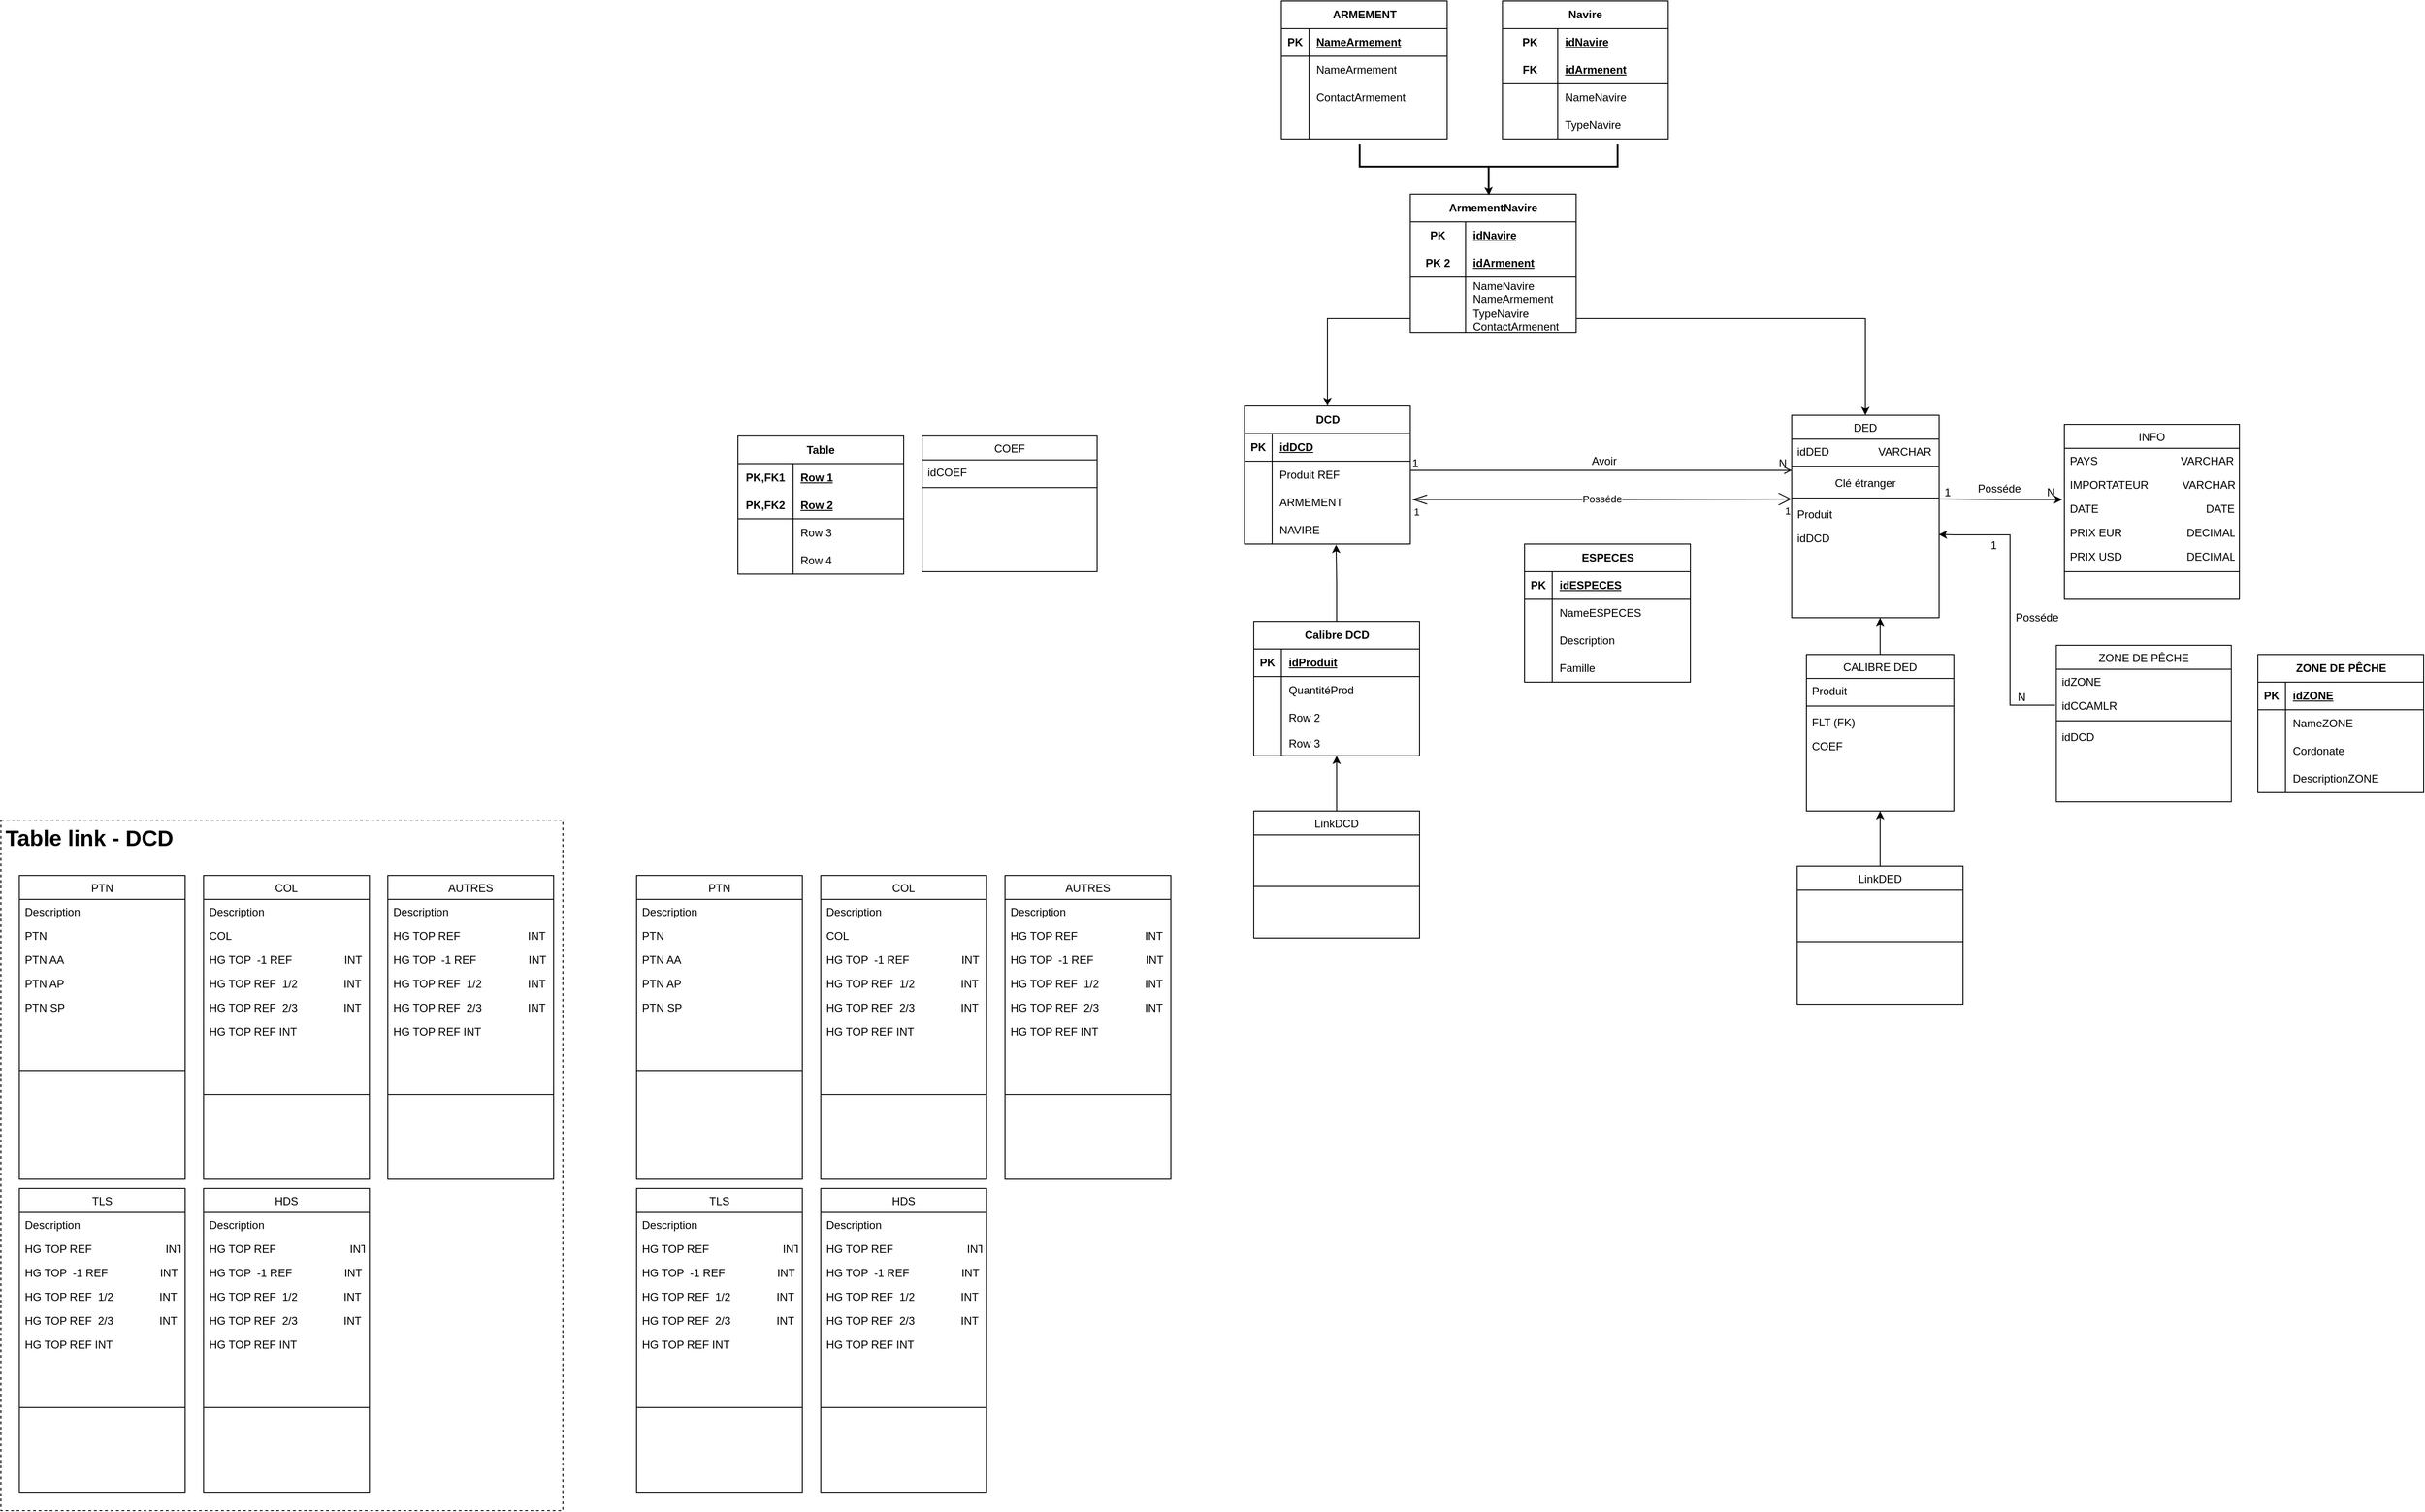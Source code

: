 <mxfile version="23.1.4" type="github">
  <diagram id="C5RBs43oDa-KdzZeNtuy" name="Page-1">
    <mxGraphModel dx="5065" dy="3675" grid="1" gridSize="10" guides="1" tooltips="1" connect="1" arrows="1" fold="1" page="1" pageScale="1" pageWidth="827" pageHeight="1169" math="0" shadow="0">
      <root>
        <mxCell id="WIyWlLk6GJQsqaUBKTNV-0" />
        <mxCell id="WIyWlLk6GJQsqaUBKTNV-1" parent="WIyWlLk6GJQsqaUBKTNV-0" />
        <mxCell id="qgcwNALDDDJDEwrhftnE-39" style="edgeStyle=orthogonalEdgeStyle;rounded=0;orthogonalLoop=1;jettySize=auto;html=1;" parent="WIyWlLk6GJQsqaUBKTNV-1" source="zkfFHV4jXpPFQw0GAbJ--13" edge="1">
          <mxGeometry relative="1" as="geometry">
            <mxPoint x="800" y="250" as="targetPoint" />
          </mxGeometry>
        </mxCell>
        <mxCell id="zkfFHV4jXpPFQw0GAbJ--13" value="CALIBRE DED" style="swimlane;fontStyle=0;align=center;verticalAlign=top;childLayout=stackLayout;horizontal=1;startSize=26;horizontalStack=0;resizeParent=1;resizeLast=0;collapsible=1;marginBottom=0;rounded=0;shadow=0;strokeWidth=1;" parent="WIyWlLk6GJQsqaUBKTNV-1" vertex="1">
          <mxGeometry x="720" y="290" width="160" height="170" as="geometry">
            <mxRectangle x="430" y="290" width="170" height="26" as="alternateBounds" />
          </mxGeometry>
        </mxCell>
        <mxCell id="zkfFHV4jXpPFQw0GAbJ--14" value="Produit" style="text;align=left;verticalAlign=top;spacingLeft=4;spacingRight=4;overflow=hidden;rotatable=0;points=[[0,0.5],[1,0.5]];portConstraint=eastwest;" parent="zkfFHV4jXpPFQw0GAbJ--13" vertex="1">
          <mxGeometry y="26" width="160" height="26" as="geometry" />
        </mxCell>
        <mxCell id="zkfFHV4jXpPFQw0GAbJ--15" value="" style="line;html=1;strokeWidth=1;align=left;verticalAlign=middle;spacingTop=-1;spacingLeft=3;spacingRight=3;rotatable=0;labelPosition=right;points=[];portConstraint=eastwest;" parent="zkfFHV4jXpPFQw0GAbJ--13" vertex="1">
          <mxGeometry y="52" width="160" height="8" as="geometry" />
        </mxCell>
        <mxCell id="qgcwNALDDDJDEwrhftnE-46" value="FLT (FK)" style="text;align=left;verticalAlign=top;spacingLeft=4;spacingRight=4;overflow=hidden;rotatable=0;points=[[0,0.5],[1,0.5]];portConstraint=eastwest;" parent="zkfFHV4jXpPFQw0GAbJ--13" vertex="1">
          <mxGeometry y="60" width="160" height="26" as="geometry" />
        </mxCell>
        <mxCell id="ZWhi7HKw57hq6rSF6S-4-10" value="COEF" style="text;align=left;verticalAlign=top;spacingLeft=4;spacingRight=4;overflow=hidden;rotatable=0;points=[[0,0.5],[1,0.5]];portConstraint=eastwest;" parent="zkfFHV4jXpPFQw0GAbJ--13" vertex="1">
          <mxGeometry y="86" width="160" height="26" as="geometry" />
        </mxCell>
        <mxCell id="zkfFHV4jXpPFQw0GAbJ--17" value="DED" style="swimlane;fontStyle=0;align=center;verticalAlign=top;childLayout=stackLayout;horizontal=1;startSize=26;horizontalStack=0;resizeParent=1;resizeLast=0;collapsible=1;marginBottom=0;rounded=0;shadow=0;strokeWidth=1;" parent="WIyWlLk6GJQsqaUBKTNV-1" vertex="1">
          <mxGeometry x="704" y="30" width="160" height="220" as="geometry">
            <mxRectangle x="414" y="30" width="160" height="26" as="alternateBounds" />
          </mxGeometry>
        </mxCell>
        <mxCell id="zkfFHV4jXpPFQw0GAbJ--18" value="idDED                VARCHAR" style="text;align=left;verticalAlign=top;spacingLeft=4;spacingRight=4;overflow=hidden;rotatable=0;points=[[0,0.5],[1,0.5]];portConstraint=eastwest;" parent="zkfFHV4jXpPFQw0GAbJ--17" vertex="1">
          <mxGeometry y="26" width="160" height="26" as="geometry" />
        </mxCell>
        <mxCell id="qgcwNALDDDJDEwrhftnE-44" style="edgeStyle=orthogonalEdgeStyle;rounded=0;orthogonalLoop=1;jettySize=auto;html=1;entryX=-0.012;entryY=0.142;entryDx=0;entryDy=0;entryPerimeter=0;" parent="zkfFHV4jXpPFQw0GAbJ--17" edge="1" target="qgcwNALDDDJDEwrhftnE-41">
          <mxGeometry relative="1" as="geometry">
            <mxPoint x="296" y="92" as="targetPoint" />
            <mxPoint x="160" y="91.059" as="sourcePoint" />
          </mxGeometry>
        </mxCell>
        <mxCell id="zkfFHV4jXpPFQw0GAbJ--23" value="" style="line;html=1;strokeWidth=1;align=left;verticalAlign=middle;spacingTop=-1;spacingLeft=3;spacingRight=3;rotatable=0;labelPosition=right;points=[];portConstraint=eastwest;" parent="zkfFHV4jXpPFQw0GAbJ--17" vertex="1">
          <mxGeometry y="52" width="160" height="8" as="geometry" />
        </mxCell>
        <mxCell id="zkfFHV4jXpPFQw0GAbJ--24" value="Clé étranger" style="text;align=center;verticalAlign=top;spacingLeft=4;spacingRight=4;overflow=hidden;rotatable=0;points=[[0,0.5],[1,0.5]];portConstraint=eastwest;" parent="zkfFHV4jXpPFQw0GAbJ--17" vertex="1">
          <mxGeometry y="60" width="160" height="26" as="geometry" />
        </mxCell>
        <mxCell id="qgcwNALDDDJDEwrhftnE-45" value="" style="line;html=1;strokeWidth=1;align=left;verticalAlign=middle;spacingTop=-1;spacingLeft=3;spacingRight=3;rotatable=0;labelPosition=right;points=[];portConstraint=eastwest;" parent="zkfFHV4jXpPFQw0GAbJ--17" vertex="1">
          <mxGeometry y="86" width="160" height="8" as="geometry" />
        </mxCell>
        <mxCell id="zkfFHV4jXpPFQw0GAbJ--25" value="Produit" style="text;align=left;verticalAlign=top;spacingLeft=4;spacingRight=4;overflow=hidden;rotatable=0;points=[[0,0.5],[1,0.5]];portConstraint=eastwest;" parent="zkfFHV4jXpPFQw0GAbJ--17" vertex="1">
          <mxGeometry y="94" width="160" height="26" as="geometry" />
        </mxCell>
        <mxCell id="qgcwNALDDDJDEwrhftnE-47" value="idDCD" style="text;align=left;verticalAlign=top;spacingLeft=4;spacingRight=4;overflow=hidden;rotatable=0;points=[[0,0.5],[1,0.5]];portConstraint=eastwest;" parent="zkfFHV4jXpPFQw0GAbJ--17" vertex="1">
          <mxGeometry y="120" width="160" height="26" as="geometry" />
        </mxCell>
        <mxCell id="zkfFHV4jXpPFQw0GAbJ--26" value="" style="endArrow=open;shadow=0;strokeWidth=1;rounded=0;endFill=1;edgeStyle=elbowEdgeStyle;elbow=vertical;exitX=1.001;exitY=0.332;exitDx=0;exitDy=0;exitPerimeter=0;" parent="WIyWlLk6GJQsqaUBKTNV-1" target="zkfFHV4jXpPFQw0GAbJ--17" edge="1" source="ZWhi7HKw57hq6rSF6S-4-53">
          <mxGeometry x="0.5" y="41" relative="1" as="geometry">
            <mxPoint x="340" y="100" as="sourcePoint" />
            <mxPoint x="740" y="102" as="targetPoint" />
            <mxPoint x="-40" y="32" as="offset" />
            <Array as="points">
              <mxPoint x="570" y="90" />
            </Array>
          </mxGeometry>
        </mxCell>
        <mxCell id="zkfFHV4jXpPFQw0GAbJ--27" value="1" style="resizable=0;align=left;verticalAlign=bottom;labelBackgroundColor=none;fontSize=12;" parent="zkfFHV4jXpPFQw0GAbJ--26" connectable="0" vertex="1">
          <mxGeometry x="-1" relative="1" as="geometry">
            <mxPoint y="1" as="offset" />
          </mxGeometry>
        </mxCell>
        <mxCell id="zkfFHV4jXpPFQw0GAbJ--28" value="N" style="resizable=0;align=right;verticalAlign=bottom;labelBackgroundColor=none;fontSize=12;" parent="zkfFHV4jXpPFQw0GAbJ--26" connectable="0" vertex="1">
          <mxGeometry x="1" relative="1" as="geometry">
            <mxPoint x="-4" y="1" as="offset" />
          </mxGeometry>
        </mxCell>
        <mxCell id="zkfFHV4jXpPFQw0GAbJ--29" value="Avoir" style="text;html=1;resizable=0;points=[];;align=center;verticalAlign=middle;labelBackgroundColor=none;rounded=0;shadow=0;strokeWidth=1;fontSize=12;" parent="zkfFHV4jXpPFQw0GAbJ--26" vertex="1" connectable="0">
          <mxGeometry x="0.5" y="49" relative="1" as="geometry">
            <mxPoint x="-101" y="39" as="offset" />
          </mxGeometry>
        </mxCell>
        <mxCell id="qgcwNALDDDJDEwrhftnE-63" style="edgeStyle=orthogonalEdgeStyle;rounded=0;orthogonalLoop=1;jettySize=auto;html=1;entryX=0.5;entryY=1;entryDx=0;entryDy=0;entryPerimeter=0;" parent="WIyWlLk6GJQsqaUBKTNV-1" source="qgcwNALDDDJDEwrhftnE-0" target="ZWhi7HKw57hq6rSF6S-4-98" edge="1">
          <mxGeometry relative="1" as="geometry">
            <mxPoint x="210" y="398" as="targetPoint" />
          </mxGeometry>
        </mxCell>
        <mxCell id="qgcwNALDDDJDEwrhftnE-0" value="LinkDCD" style="swimlane;fontStyle=0;align=center;verticalAlign=top;childLayout=stackLayout;horizontal=1;startSize=26;horizontalStack=0;resizeParent=1;resizeLast=0;collapsible=1;marginBottom=0;rounded=0;shadow=0;strokeWidth=1;" parent="WIyWlLk6GJQsqaUBKTNV-1" vertex="1">
          <mxGeometry x="120" y="460" width="180" height="138" as="geometry">
            <mxRectangle x="130" y="380" width="160" height="26" as="alternateBounds" />
          </mxGeometry>
        </mxCell>
        <mxCell id="qgcwNALDDDJDEwrhftnE-3" value="" style="line;html=1;strokeWidth=1;align=left;verticalAlign=middle;spacingTop=-1;spacingLeft=3;spacingRight=3;rotatable=0;labelPosition=right;points=[];portConstraint=eastwest;" parent="qgcwNALDDDJDEwrhftnE-0" vertex="1">
          <mxGeometry y="26" width="180" height="112" as="geometry" />
        </mxCell>
        <mxCell id="qgcwNALDDDJDEwrhftnE-42" style="edgeStyle=orthogonalEdgeStyle;rounded=0;orthogonalLoop=1;jettySize=auto;html=1;entryX=0.5;entryY=1;entryDx=0;entryDy=0;" parent="WIyWlLk6GJQsqaUBKTNV-1" source="qgcwNALDDDJDEwrhftnE-15" target="zkfFHV4jXpPFQw0GAbJ--13" edge="1">
          <mxGeometry relative="1" as="geometry" />
        </mxCell>
        <mxCell id="qgcwNALDDDJDEwrhftnE-15" value="LinkDED" style="swimlane;fontStyle=0;align=center;verticalAlign=top;childLayout=stackLayout;horizontal=1;startSize=26;horizontalStack=0;resizeParent=1;resizeLast=0;collapsible=1;marginBottom=0;rounded=0;shadow=0;strokeWidth=1;" parent="WIyWlLk6GJQsqaUBKTNV-1" vertex="1">
          <mxGeometry x="710" y="520" width="180" height="150" as="geometry">
            <mxRectangle x="130" y="380" width="160" height="26" as="alternateBounds" />
          </mxGeometry>
        </mxCell>
        <mxCell id="qgcwNALDDDJDEwrhftnE-22" value="" style="line;html=1;strokeWidth=1;align=left;verticalAlign=middle;spacingTop=-1;spacingLeft=3;spacingRight=3;rotatable=0;labelPosition=right;points=[];portConstraint=eastwest;" parent="qgcwNALDDDJDEwrhftnE-15" vertex="1">
          <mxGeometry y="26" width="180" height="112" as="geometry" />
        </mxCell>
        <mxCell id="qgcwNALDDDJDEwrhftnE-24" value="PTN" style="swimlane;fontStyle=0;align=center;verticalAlign=top;childLayout=stackLayout;horizontal=1;startSize=26;horizontalStack=0;resizeParent=1;resizeLast=0;collapsible=1;marginBottom=0;rounded=0;shadow=0;strokeWidth=1;" parent="WIyWlLk6GJQsqaUBKTNV-1" vertex="1">
          <mxGeometry x="-550" y="530" width="180" height="330" as="geometry">
            <mxRectangle x="130" y="380" width="160" height="26" as="alternateBounds" />
          </mxGeometry>
        </mxCell>
        <mxCell id="qgcwNALDDDJDEwrhftnE-25" value="Description" style="text;align=left;verticalAlign=top;spacingLeft=4;spacingRight=4;overflow=hidden;rotatable=0;points=[[0,0.5],[1,0.5]];portConstraint=eastwest;" parent="qgcwNALDDDJDEwrhftnE-24" vertex="1">
          <mxGeometry y="26" width="180" height="26" as="geometry" />
        </mxCell>
        <mxCell id="qgcwNALDDDJDEwrhftnE-26" value="PTN" style="text;align=left;verticalAlign=top;spacingLeft=4;spacingRight=4;overflow=hidden;rotatable=0;points=[[0,0.5],[1,0.5]];portConstraint=eastwest;rounded=0;shadow=0;html=0;" parent="qgcwNALDDDJDEwrhftnE-24" vertex="1">
          <mxGeometry y="52" width="180" height="26" as="geometry" />
        </mxCell>
        <mxCell id="qgcwNALDDDJDEwrhftnE-29" value="PTN AA" style="text;align=left;verticalAlign=top;spacingLeft=4;spacingRight=4;overflow=hidden;rotatable=0;points=[[0,0.5],[1,0.5]];portConstraint=eastwest;rounded=0;shadow=0;html=0;" parent="qgcwNALDDDJDEwrhftnE-24" vertex="1">
          <mxGeometry y="78" width="180" height="26" as="geometry" />
        </mxCell>
        <mxCell id="qgcwNALDDDJDEwrhftnE-27" value="PTN AP" style="text;align=left;verticalAlign=top;spacingLeft=4;spacingRight=4;overflow=hidden;rotatable=0;points=[[0,0.5],[1,0.5]];portConstraint=eastwest;rounded=0;shadow=0;html=0;" parent="qgcwNALDDDJDEwrhftnE-24" vertex="1">
          <mxGeometry y="104" width="180" height="26" as="geometry" />
        </mxCell>
        <mxCell id="qgcwNALDDDJDEwrhftnE-28" value="PTN SP" style="text;align=left;verticalAlign=top;spacingLeft=4;spacingRight=4;overflow=hidden;rotatable=0;points=[[0,0.5],[1,0.5]];portConstraint=eastwest;rounded=0;shadow=0;html=0;" parent="qgcwNALDDDJDEwrhftnE-24" vertex="1">
          <mxGeometry y="130" width="180" height="26" as="geometry" />
        </mxCell>
        <mxCell id="qgcwNALDDDJDEwrhftnE-31" value="" style="line;html=1;strokeWidth=1;align=left;verticalAlign=middle;spacingTop=-1;spacingLeft=3;spacingRight=3;rotatable=0;labelPosition=right;points=[];portConstraint=eastwest;" parent="qgcwNALDDDJDEwrhftnE-24" vertex="1">
          <mxGeometry y="156" width="180" height="112" as="geometry" />
        </mxCell>
        <mxCell id="qgcwNALDDDJDEwrhftnE-35" value="INFO" style="swimlane;fontStyle=0;align=center;verticalAlign=top;childLayout=stackLayout;horizontal=1;startSize=26;horizontalStack=0;resizeParent=1;resizeLast=0;collapsible=1;marginBottom=0;rounded=0;shadow=0;strokeWidth=1;" parent="WIyWlLk6GJQsqaUBKTNV-1" vertex="1">
          <mxGeometry x="1000" y="40" width="190" height="190" as="geometry">
            <mxRectangle x="710" y="40" width="170" height="26" as="alternateBounds" />
          </mxGeometry>
        </mxCell>
        <mxCell id="qgcwNALDDDJDEwrhftnE-36" value="PAYS                           VARCHAR" style="text;align=left;verticalAlign=top;spacingLeft=4;spacingRight=4;overflow=hidden;rotatable=0;points=[[0,0.5],[1,0.5]];portConstraint=eastwest;" parent="qgcwNALDDDJDEwrhftnE-35" vertex="1">
          <mxGeometry y="26" width="190" height="26" as="geometry" />
        </mxCell>
        <mxCell id="qgcwNALDDDJDEwrhftnE-38" value="IMPORTATEUR           VARCHAR" style="text;align=left;verticalAlign=top;spacingLeft=4;spacingRight=4;overflow=hidden;rotatable=0;points=[[0,0.5],[1,0.5]];portConstraint=eastwest;" parent="qgcwNALDDDJDEwrhftnE-35" vertex="1">
          <mxGeometry y="52" width="190" height="26" as="geometry" />
        </mxCell>
        <mxCell id="qgcwNALDDDJDEwrhftnE-41" value="DATE                                   DATE" style="text;align=left;verticalAlign=top;spacingLeft=4;spacingRight=4;overflow=hidden;rotatable=0;points=[[0,0.5],[1,0.5]];portConstraint=eastwest;" parent="qgcwNALDDDJDEwrhftnE-35" vertex="1">
          <mxGeometry y="78" width="190" height="26" as="geometry" />
        </mxCell>
        <mxCell id="qgcwNALDDDJDEwrhftnE-40" value="PRIX EUR                     DECIMAL" style="text;align=left;verticalAlign=top;spacingLeft=4;spacingRight=4;overflow=hidden;rotatable=0;points=[[0,0.5],[1,0.5]];portConstraint=eastwest;" parent="qgcwNALDDDJDEwrhftnE-35" vertex="1">
          <mxGeometry y="104" width="190" height="26" as="geometry" />
        </mxCell>
        <mxCell id="ZWhi7HKw57hq6rSF6S-4-9" value="PRIX USD                     DECIMAL" style="text;align=left;verticalAlign=top;spacingLeft=4;spacingRight=4;overflow=hidden;rotatable=0;points=[[0,0.5],[1,0.5]];portConstraint=eastwest;" parent="qgcwNALDDDJDEwrhftnE-35" vertex="1">
          <mxGeometry y="130" width="190" height="26" as="geometry" />
        </mxCell>
        <mxCell id="qgcwNALDDDJDEwrhftnE-37" value="" style="line;html=1;strokeWidth=1;align=left;verticalAlign=middle;spacingTop=-1;spacingLeft=3;spacingRight=3;rotatable=0;labelPosition=right;points=[];portConstraint=eastwest;" parent="qgcwNALDDDJDEwrhftnE-35" vertex="1">
          <mxGeometry y="156" width="190" height="8" as="geometry" />
        </mxCell>
        <mxCell id="qgcwNALDDDJDEwrhftnE-48" value="ZONE DE PÊCHE" style="swimlane;fontStyle=0;align=center;verticalAlign=top;childLayout=stackLayout;horizontal=1;startSize=26;horizontalStack=0;resizeParent=1;resizeLast=0;collapsible=1;marginBottom=0;rounded=0;shadow=0;strokeWidth=1;" parent="WIyWlLk6GJQsqaUBKTNV-1" vertex="1">
          <mxGeometry x="991.24" y="280" width="190" height="170" as="geometry">
            <mxRectangle x="340" y="380" width="170" height="26" as="alternateBounds" />
          </mxGeometry>
        </mxCell>
        <mxCell id="qgcwNALDDDJDEwrhftnE-49" value="idZONE" style="text;align=left;verticalAlign=top;spacingLeft=4;spacingRight=4;overflow=hidden;rotatable=0;points=[[0,0.5],[1,0.5]];portConstraint=eastwest;" parent="qgcwNALDDDJDEwrhftnE-48" vertex="1">
          <mxGeometry y="26" width="190" height="26" as="geometry" />
        </mxCell>
        <mxCell id="qgcwNALDDDJDEwrhftnE-50" value="idCCAMLR" style="text;align=left;verticalAlign=top;spacingLeft=4;spacingRight=4;overflow=hidden;rotatable=0;points=[[0,0.5],[1,0.5]];portConstraint=eastwest;" parent="qgcwNALDDDJDEwrhftnE-48" vertex="1">
          <mxGeometry y="52" width="190" height="26" as="geometry" />
        </mxCell>
        <mxCell id="qgcwNALDDDJDEwrhftnE-53" value="" style="line;html=1;strokeWidth=1;align=left;verticalAlign=middle;spacingTop=-1;spacingLeft=3;spacingRight=3;rotatable=0;labelPosition=right;points=[];portConstraint=eastwest;" parent="qgcwNALDDDJDEwrhftnE-48" vertex="1">
          <mxGeometry y="78" width="190" height="8" as="geometry" />
        </mxCell>
        <mxCell id="qgcwNALDDDJDEwrhftnE-54" value="idDCD" style="text;align=left;verticalAlign=top;spacingLeft=4;spacingRight=4;overflow=hidden;rotatable=0;points=[[0,0.5],[1,0.5]];portConstraint=eastwest;" parent="qgcwNALDDDJDEwrhftnE-48" vertex="1">
          <mxGeometry y="86" width="190" height="26" as="geometry" />
        </mxCell>
        <mxCell id="qgcwNALDDDJDEwrhftnE-60" value="1" style="resizable=0;align=left;verticalAlign=bottom;labelBackgroundColor=none;fontSize=12;" parent="WIyWlLk6GJQsqaUBKTNV-1" connectable="0" vertex="1">
          <mxGeometry x="870" y="122.588" as="geometry">
            <mxPoint x="-2" as="offset" />
          </mxGeometry>
        </mxCell>
        <mxCell id="qgcwNALDDDJDEwrhftnE-61" value="N" style="resizable=0;align=right;verticalAlign=bottom;labelBackgroundColor=none;fontSize=12;" parent="WIyWlLk6GJQsqaUBKTNV-1" connectable="0" vertex="1">
          <mxGeometry x="991.235" y="122.588" as="geometry" />
        </mxCell>
        <mxCell id="qgcwNALDDDJDEwrhftnE-62" value="Posséde" style="text;html=1;resizable=0;points=[];;align=center;verticalAlign=middle;labelBackgroundColor=none;rounded=0;shadow=0;strokeWidth=1;fontSize=12;" parent="WIyWlLk6GJQsqaUBKTNV-1" vertex="1" connectable="0">
          <mxGeometry x="928.471" y="109.588" as="geometry" />
        </mxCell>
        <mxCell id="ZWhi7HKw57hq6rSF6S-4-0" value="1" style="resizable=0;align=left;verticalAlign=bottom;labelBackgroundColor=none;fontSize=12;" parent="WIyWlLk6GJQsqaUBKTNV-1" connectable="0" vertex="1">
          <mxGeometry x="920" y="179.998" as="geometry">
            <mxPoint x="-2" as="offset" />
          </mxGeometry>
        </mxCell>
        <mxCell id="ZWhi7HKw57hq6rSF6S-4-2" value="Posséde" style="text;html=1;resizable=0;points=[];;align=center;verticalAlign=middle;labelBackgroundColor=none;rounded=0;shadow=0;strokeWidth=1;fontSize=12;" parent="WIyWlLk6GJQsqaUBKTNV-1" vertex="1" connectable="0">
          <mxGeometry x="970.001" y="249.998" as="geometry" />
        </mxCell>
        <mxCell id="ZWhi7HKw57hq6rSF6S-4-1" value="N" style="resizable=0;align=right;verticalAlign=bottom;labelBackgroundColor=none;fontSize=12;" parent="WIyWlLk6GJQsqaUBKTNV-1" connectable="0" vertex="1">
          <mxGeometry x="770" y="345" width="190" as="geometry" />
        </mxCell>
        <mxCell id="ZWhi7HKw57hq6rSF6S-4-3" value="COEF" style="swimlane;fontStyle=0;align=center;verticalAlign=top;childLayout=stackLayout;horizontal=1;startSize=26;horizontalStack=0;resizeParent=1;resizeLast=0;collapsible=1;marginBottom=0;rounded=0;shadow=0;strokeWidth=1;" parent="WIyWlLk6GJQsqaUBKTNV-1" vertex="1">
          <mxGeometry x="-240" y="52.59" width="190" height="147.41" as="geometry">
            <mxRectangle x="340" y="380" width="170" height="26" as="alternateBounds" />
          </mxGeometry>
        </mxCell>
        <mxCell id="ZWhi7HKw57hq6rSF6S-4-4" value="idCOEF" style="text;align=left;verticalAlign=top;spacingLeft=4;spacingRight=4;overflow=hidden;rotatable=0;points=[[0,0.5],[1,0.5]];portConstraint=eastwest;" parent="ZWhi7HKw57hq6rSF6S-4-3" vertex="1">
          <mxGeometry y="26" width="190" height="26" as="geometry" />
        </mxCell>
        <mxCell id="ZWhi7HKw57hq6rSF6S-4-8" value="" style="line;html=1;strokeWidth=1;align=left;verticalAlign=middle;spacingTop=-1;spacingLeft=3;spacingRight=3;rotatable=0;labelPosition=right;points=[];portConstraint=eastwest;" parent="ZWhi7HKw57hq6rSF6S-4-3" vertex="1">
          <mxGeometry y="52" width="190" height="8" as="geometry" />
        </mxCell>
        <mxCell id="ZWhi7HKw57hq6rSF6S-4-11" value="COL" style="swimlane;fontStyle=0;align=center;verticalAlign=top;childLayout=stackLayout;horizontal=1;startSize=26;horizontalStack=0;resizeParent=1;resizeLast=0;collapsible=1;marginBottom=0;rounded=0;shadow=0;strokeWidth=1;" parent="WIyWlLk6GJQsqaUBKTNV-1" vertex="1">
          <mxGeometry x="-350" y="530" width="180" height="330" as="geometry">
            <mxRectangle x="130" y="380" width="160" height="26" as="alternateBounds" />
          </mxGeometry>
        </mxCell>
        <mxCell id="ZWhi7HKw57hq6rSF6S-4-12" value="Description" style="text;align=left;verticalAlign=top;spacingLeft=4;spacingRight=4;overflow=hidden;rotatable=0;points=[[0,0.5],[1,0.5]];portConstraint=eastwest;" parent="ZWhi7HKw57hq6rSF6S-4-11" vertex="1">
          <mxGeometry y="26" width="180" height="26" as="geometry" />
        </mxCell>
        <mxCell id="ZWhi7HKw57hq6rSF6S-4-13" value="COL" style="text;align=left;verticalAlign=top;spacingLeft=4;spacingRight=4;overflow=hidden;rotatable=0;points=[[0,0.5],[1,0.5]];portConstraint=eastwest;rounded=0;shadow=0;html=0;" parent="ZWhi7HKw57hq6rSF6S-4-11" vertex="1">
          <mxGeometry y="52" width="180" height="26" as="geometry" />
        </mxCell>
        <mxCell id="ZWhi7HKw57hq6rSF6S-4-14" value="HG TOP  -1 REF                 INT" style="text;align=left;verticalAlign=top;spacingLeft=4;spacingRight=4;overflow=hidden;rotatable=0;points=[[0,0.5],[1,0.5]];portConstraint=eastwest;rounded=0;shadow=0;html=0;" parent="ZWhi7HKw57hq6rSF6S-4-11" vertex="1">
          <mxGeometry y="78" width="180" height="26" as="geometry" />
        </mxCell>
        <mxCell id="ZWhi7HKw57hq6rSF6S-4-15" value="HG TOP REF  1/2               INT" style="text;align=left;verticalAlign=top;spacingLeft=4;spacingRight=4;overflow=hidden;rotatable=0;points=[[0,0.5],[1,0.5]];portConstraint=eastwest;rounded=0;shadow=0;html=0;" parent="ZWhi7HKw57hq6rSF6S-4-11" vertex="1">
          <mxGeometry y="104" width="180" height="26" as="geometry" />
        </mxCell>
        <mxCell id="ZWhi7HKw57hq6rSF6S-4-16" value="HG TOP REF  2/3               INT" style="text;align=left;verticalAlign=top;spacingLeft=4;spacingRight=4;overflow=hidden;rotatable=0;points=[[0,0.5],[1,0.5]];portConstraint=eastwest;rounded=0;shadow=0;html=0;" parent="ZWhi7HKw57hq6rSF6S-4-11" vertex="1">
          <mxGeometry y="130" width="180" height="26" as="geometry" />
        </mxCell>
        <mxCell id="ZWhi7HKw57hq6rSF6S-4-17" value="HG TOP REF INT" style="text;align=left;verticalAlign=top;spacingLeft=4;spacingRight=4;overflow=hidden;rotatable=0;points=[[0,0.5],[1,0.5]];portConstraint=eastwest;rounded=0;shadow=0;html=0;" parent="ZWhi7HKw57hq6rSF6S-4-11" vertex="1">
          <mxGeometry y="156" width="180" height="26" as="geometry" />
        </mxCell>
        <mxCell id="ZWhi7HKw57hq6rSF6S-4-18" value="" style="line;html=1;strokeWidth=1;align=left;verticalAlign=middle;spacingTop=-1;spacingLeft=3;spacingRight=3;rotatable=0;labelPosition=right;points=[];portConstraint=eastwest;" parent="ZWhi7HKw57hq6rSF6S-4-11" vertex="1">
          <mxGeometry y="182" width="180" height="112" as="geometry" />
        </mxCell>
        <mxCell id="ZWhi7HKw57hq6rSF6S-4-19" value="TLS" style="swimlane;fontStyle=0;align=center;verticalAlign=top;childLayout=stackLayout;horizontal=1;startSize=26;horizontalStack=0;resizeParent=1;resizeLast=0;collapsible=1;marginBottom=0;rounded=0;shadow=0;strokeWidth=1;" parent="WIyWlLk6GJQsqaUBKTNV-1" vertex="1">
          <mxGeometry x="-550" y="870" width="180" height="330" as="geometry">
            <mxRectangle x="130" y="380" width="160" height="26" as="alternateBounds" />
          </mxGeometry>
        </mxCell>
        <mxCell id="ZWhi7HKw57hq6rSF6S-4-20" value="Description" style="text;align=left;verticalAlign=top;spacingLeft=4;spacingRight=4;overflow=hidden;rotatable=0;points=[[0,0.5],[1,0.5]];portConstraint=eastwest;" parent="ZWhi7HKw57hq6rSF6S-4-19" vertex="1">
          <mxGeometry y="26" width="180" height="26" as="geometry" />
        </mxCell>
        <mxCell id="ZWhi7HKw57hq6rSF6S-4-21" value="HG TOP REF                        INT" style="text;align=left;verticalAlign=top;spacingLeft=4;spacingRight=4;overflow=hidden;rotatable=0;points=[[0,0.5],[1,0.5]];portConstraint=eastwest;rounded=0;shadow=0;html=0;" parent="ZWhi7HKw57hq6rSF6S-4-19" vertex="1">
          <mxGeometry y="52" width="180" height="26" as="geometry" />
        </mxCell>
        <mxCell id="ZWhi7HKw57hq6rSF6S-4-22" value="HG TOP  -1 REF                 INT" style="text;align=left;verticalAlign=top;spacingLeft=4;spacingRight=4;overflow=hidden;rotatable=0;points=[[0,0.5],[1,0.5]];portConstraint=eastwest;rounded=0;shadow=0;html=0;" parent="ZWhi7HKw57hq6rSF6S-4-19" vertex="1">
          <mxGeometry y="78" width="180" height="26" as="geometry" />
        </mxCell>
        <mxCell id="ZWhi7HKw57hq6rSF6S-4-23" value="HG TOP REF  1/2               INT" style="text;align=left;verticalAlign=top;spacingLeft=4;spacingRight=4;overflow=hidden;rotatable=0;points=[[0,0.5],[1,0.5]];portConstraint=eastwest;rounded=0;shadow=0;html=0;" parent="ZWhi7HKw57hq6rSF6S-4-19" vertex="1">
          <mxGeometry y="104" width="180" height="26" as="geometry" />
        </mxCell>
        <mxCell id="ZWhi7HKw57hq6rSF6S-4-24" value="HG TOP REF  2/3               INT" style="text;align=left;verticalAlign=top;spacingLeft=4;spacingRight=4;overflow=hidden;rotatable=0;points=[[0,0.5],[1,0.5]];portConstraint=eastwest;rounded=0;shadow=0;html=0;" parent="ZWhi7HKw57hq6rSF6S-4-19" vertex="1">
          <mxGeometry y="130" width="180" height="26" as="geometry" />
        </mxCell>
        <mxCell id="ZWhi7HKw57hq6rSF6S-4-25" value="HG TOP REF INT" style="text;align=left;verticalAlign=top;spacingLeft=4;spacingRight=4;overflow=hidden;rotatable=0;points=[[0,0.5],[1,0.5]];portConstraint=eastwest;rounded=0;shadow=0;html=0;" parent="ZWhi7HKw57hq6rSF6S-4-19" vertex="1">
          <mxGeometry y="156" width="180" height="26" as="geometry" />
        </mxCell>
        <mxCell id="ZWhi7HKw57hq6rSF6S-4-26" value="" style="line;html=1;strokeWidth=1;align=left;verticalAlign=middle;spacingTop=-1;spacingLeft=3;spacingRight=3;rotatable=0;labelPosition=right;points=[];portConstraint=eastwest;" parent="ZWhi7HKw57hq6rSF6S-4-19" vertex="1">
          <mxGeometry y="182" width="180" height="112" as="geometry" />
        </mxCell>
        <mxCell id="ZWhi7HKw57hq6rSF6S-4-27" value="HDS" style="swimlane;fontStyle=0;align=center;verticalAlign=top;childLayout=stackLayout;horizontal=1;startSize=26;horizontalStack=0;resizeParent=1;resizeLast=0;collapsible=1;marginBottom=0;rounded=0;shadow=0;strokeWidth=1;" parent="WIyWlLk6GJQsqaUBKTNV-1" vertex="1">
          <mxGeometry x="-350" y="870" width="180" height="330" as="geometry">
            <mxRectangle x="130" y="380" width="160" height="26" as="alternateBounds" />
          </mxGeometry>
        </mxCell>
        <mxCell id="ZWhi7HKw57hq6rSF6S-4-28" value="Description" style="text;align=left;verticalAlign=top;spacingLeft=4;spacingRight=4;overflow=hidden;rotatable=0;points=[[0,0.5],[1,0.5]];portConstraint=eastwest;" parent="ZWhi7HKw57hq6rSF6S-4-27" vertex="1">
          <mxGeometry y="26" width="180" height="26" as="geometry" />
        </mxCell>
        <mxCell id="ZWhi7HKw57hq6rSF6S-4-29" value="HG TOP REF                        INT" style="text;align=left;verticalAlign=top;spacingLeft=4;spacingRight=4;overflow=hidden;rotatable=0;points=[[0,0.5],[1,0.5]];portConstraint=eastwest;rounded=0;shadow=0;html=0;" parent="ZWhi7HKw57hq6rSF6S-4-27" vertex="1">
          <mxGeometry y="52" width="180" height="26" as="geometry" />
        </mxCell>
        <mxCell id="ZWhi7HKw57hq6rSF6S-4-30" value="HG TOP  -1 REF                 INT" style="text;align=left;verticalAlign=top;spacingLeft=4;spacingRight=4;overflow=hidden;rotatable=0;points=[[0,0.5],[1,0.5]];portConstraint=eastwest;rounded=0;shadow=0;html=0;" parent="ZWhi7HKw57hq6rSF6S-4-27" vertex="1">
          <mxGeometry y="78" width="180" height="26" as="geometry" />
        </mxCell>
        <mxCell id="ZWhi7HKw57hq6rSF6S-4-31" value="HG TOP REF  1/2               INT" style="text;align=left;verticalAlign=top;spacingLeft=4;spacingRight=4;overflow=hidden;rotatable=0;points=[[0,0.5],[1,0.5]];portConstraint=eastwest;rounded=0;shadow=0;html=0;" parent="ZWhi7HKw57hq6rSF6S-4-27" vertex="1">
          <mxGeometry y="104" width="180" height="26" as="geometry" />
        </mxCell>
        <mxCell id="ZWhi7HKw57hq6rSF6S-4-32" value="HG TOP REF  2/3               INT" style="text;align=left;verticalAlign=top;spacingLeft=4;spacingRight=4;overflow=hidden;rotatable=0;points=[[0,0.5],[1,0.5]];portConstraint=eastwest;rounded=0;shadow=0;html=0;" parent="ZWhi7HKw57hq6rSF6S-4-27" vertex="1">
          <mxGeometry y="130" width="180" height="26" as="geometry" />
        </mxCell>
        <mxCell id="ZWhi7HKw57hq6rSF6S-4-33" value="HG TOP REF INT" style="text;align=left;verticalAlign=top;spacingLeft=4;spacingRight=4;overflow=hidden;rotatable=0;points=[[0,0.5],[1,0.5]];portConstraint=eastwest;rounded=0;shadow=0;html=0;" parent="ZWhi7HKw57hq6rSF6S-4-27" vertex="1">
          <mxGeometry y="156" width="180" height="26" as="geometry" />
        </mxCell>
        <mxCell id="ZWhi7HKw57hq6rSF6S-4-34" value="" style="line;html=1;strokeWidth=1;align=left;verticalAlign=middle;spacingTop=-1;spacingLeft=3;spacingRight=3;rotatable=0;labelPosition=right;points=[];portConstraint=eastwest;" parent="ZWhi7HKw57hq6rSF6S-4-27" vertex="1">
          <mxGeometry y="182" width="180" height="112" as="geometry" />
        </mxCell>
        <mxCell id="ZWhi7HKw57hq6rSF6S-4-35" value="AUTRES" style="swimlane;fontStyle=0;align=center;verticalAlign=top;childLayout=stackLayout;horizontal=1;startSize=26;horizontalStack=0;resizeParent=1;resizeLast=0;collapsible=1;marginBottom=0;rounded=0;shadow=0;strokeWidth=1;" parent="WIyWlLk6GJQsqaUBKTNV-1" vertex="1">
          <mxGeometry x="-150" y="530" width="180" height="330" as="geometry">
            <mxRectangle x="130" y="380" width="160" height="26" as="alternateBounds" />
          </mxGeometry>
        </mxCell>
        <mxCell id="ZWhi7HKw57hq6rSF6S-4-36" value="Description" style="text;align=left;verticalAlign=top;spacingLeft=4;spacingRight=4;overflow=hidden;rotatable=0;points=[[0,0.5],[1,0.5]];portConstraint=eastwest;" parent="ZWhi7HKw57hq6rSF6S-4-35" vertex="1">
          <mxGeometry y="26" width="180" height="26" as="geometry" />
        </mxCell>
        <mxCell id="ZWhi7HKw57hq6rSF6S-4-37" value="HG TOP REF                      INT" style="text;align=left;verticalAlign=top;spacingLeft=4;spacingRight=4;overflow=hidden;rotatable=0;points=[[0,0.5],[1,0.5]];portConstraint=eastwest;rounded=0;shadow=0;html=0;" parent="ZWhi7HKw57hq6rSF6S-4-35" vertex="1">
          <mxGeometry y="52" width="180" height="26" as="geometry" />
        </mxCell>
        <mxCell id="ZWhi7HKw57hq6rSF6S-4-38" value="HG TOP  -1 REF                 INT" style="text;align=left;verticalAlign=top;spacingLeft=4;spacingRight=4;overflow=hidden;rotatable=0;points=[[0,0.5],[1,0.5]];portConstraint=eastwest;rounded=0;shadow=0;html=0;" parent="ZWhi7HKw57hq6rSF6S-4-35" vertex="1">
          <mxGeometry y="78" width="180" height="26" as="geometry" />
        </mxCell>
        <mxCell id="ZWhi7HKw57hq6rSF6S-4-39" value="HG TOP REF  1/2               INT" style="text;align=left;verticalAlign=top;spacingLeft=4;spacingRight=4;overflow=hidden;rotatable=0;points=[[0,0.5],[1,0.5]];portConstraint=eastwest;rounded=0;shadow=0;html=0;" parent="ZWhi7HKw57hq6rSF6S-4-35" vertex="1">
          <mxGeometry y="104" width="180" height="26" as="geometry" />
        </mxCell>
        <mxCell id="ZWhi7HKw57hq6rSF6S-4-40" value="HG TOP REF  2/3               INT" style="text;align=left;verticalAlign=top;spacingLeft=4;spacingRight=4;overflow=hidden;rotatable=0;points=[[0,0.5],[1,0.5]];portConstraint=eastwest;rounded=0;shadow=0;html=0;" parent="ZWhi7HKw57hq6rSF6S-4-35" vertex="1">
          <mxGeometry y="130" width="180" height="26" as="geometry" />
        </mxCell>
        <mxCell id="ZWhi7HKw57hq6rSF6S-4-41" value="HG TOP REF INT" style="text;align=left;verticalAlign=top;spacingLeft=4;spacingRight=4;overflow=hidden;rotatable=0;points=[[0,0.5],[1,0.5]];portConstraint=eastwest;rounded=0;shadow=0;html=0;" parent="ZWhi7HKw57hq6rSF6S-4-35" vertex="1">
          <mxGeometry y="156" width="180" height="26" as="geometry" />
        </mxCell>
        <mxCell id="ZWhi7HKw57hq6rSF6S-4-42" value="" style="line;html=1;strokeWidth=1;align=left;verticalAlign=middle;spacingTop=-1;spacingLeft=3;spacingRight=3;rotatable=0;labelPosition=right;points=[];portConstraint=eastwest;" parent="ZWhi7HKw57hq6rSF6S-4-35" vertex="1">
          <mxGeometry y="182" width="180" height="112" as="geometry" />
        </mxCell>
        <mxCell id="ZWhi7HKw57hq6rSF6S-4-49" value="DCD" style="shape=table;startSize=30;container=1;collapsible=1;childLayout=tableLayout;fixedRows=1;rowLines=0;fontStyle=1;align=center;resizeLast=1;html=1;" parent="WIyWlLk6GJQsqaUBKTNV-1" vertex="1">
          <mxGeometry x="110" y="20" width="180" height="150" as="geometry">
            <mxRectangle x="110" y="20" width="70" height="30" as="alternateBounds" />
          </mxGeometry>
        </mxCell>
        <mxCell id="ZWhi7HKw57hq6rSF6S-4-50" value="" style="shape=tableRow;horizontal=0;startSize=0;swimlaneHead=0;swimlaneBody=0;fillColor=none;collapsible=0;dropTarget=0;points=[[0,0.5],[1,0.5]];portConstraint=eastwest;top=0;left=0;right=0;bottom=1;" parent="ZWhi7HKw57hq6rSF6S-4-49" vertex="1">
          <mxGeometry y="30" width="180" height="30" as="geometry" />
        </mxCell>
        <mxCell id="ZWhi7HKw57hq6rSF6S-4-51" value="PK" style="shape=partialRectangle;connectable=0;fillColor=none;top=0;left=0;bottom=0;right=0;fontStyle=1;overflow=hidden;whiteSpace=wrap;html=1;" parent="ZWhi7HKw57hq6rSF6S-4-50" vertex="1">
          <mxGeometry width="30" height="30" as="geometry">
            <mxRectangle width="30" height="30" as="alternateBounds" />
          </mxGeometry>
        </mxCell>
        <mxCell id="ZWhi7HKw57hq6rSF6S-4-52" value="idDCD" style="shape=partialRectangle;connectable=0;fillColor=none;top=0;left=0;bottom=0;right=0;align=left;spacingLeft=6;fontStyle=5;overflow=hidden;whiteSpace=wrap;html=1;" parent="ZWhi7HKw57hq6rSF6S-4-50" vertex="1">
          <mxGeometry x="30" width="150" height="30" as="geometry">
            <mxRectangle width="150" height="30" as="alternateBounds" />
          </mxGeometry>
        </mxCell>
        <mxCell id="ZWhi7HKw57hq6rSF6S-4-53" value="" style="shape=tableRow;horizontal=0;startSize=0;swimlaneHead=0;swimlaneBody=0;fillColor=none;collapsible=0;dropTarget=0;points=[[0,0.5],[1,0.5]];portConstraint=eastwest;top=0;left=0;right=0;bottom=0;" parent="ZWhi7HKw57hq6rSF6S-4-49" vertex="1">
          <mxGeometry y="60" width="180" height="30" as="geometry" />
        </mxCell>
        <mxCell id="ZWhi7HKw57hq6rSF6S-4-54" value="" style="shape=partialRectangle;connectable=0;fillColor=none;top=0;left=0;bottom=0;right=0;editable=1;overflow=hidden;whiteSpace=wrap;html=1;" parent="ZWhi7HKw57hq6rSF6S-4-53" vertex="1">
          <mxGeometry width="30" height="30" as="geometry">
            <mxRectangle width="30" height="30" as="alternateBounds" />
          </mxGeometry>
        </mxCell>
        <mxCell id="ZWhi7HKw57hq6rSF6S-4-55" value="Produit REF" style="shape=partialRectangle;connectable=0;fillColor=none;top=0;left=0;bottom=0;right=0;align=left;spacingLeft=6;overflow=hidden;whiteSpace=wrap;html=1;" parent="ZWhi7HKw57hq6rSF6S-4-53" vertex="1">
          <mxGeometry x="30" width="150" height="30" as="geometry">
            <mxRectangle width="150" height="30" as="alternateBounds" />
          </mxGeometry>
        </mxCell>
        <mxCell id="ZWhi7HKw57hq6rSF6S-4-56" value="" style="shape=tableRow;horizontal=0;startSize=0;swimlaneHead=0;swimlaneBody=0;fillColor=none;collapsible=0;dropTarget=0;points=[[0,0.5],[1,0.5]];portConstraint=eastwest;top=0;left=0;right=0;bottom=0;" parent="ZWhi7HKw57hq6rSF6S-4-49" vertex="1">
          <mxGeometry y="90" width="180" height="30" as="geometry" />
        </mxCell>
        <mxCell id="ZWhi7HKw57hq6rSF6S-4-57" value="" style="shape=partialRectangle;connectable=0;fillColor=none;top=0;left=0;bottom=0;right=0;editable=1;overflow=hidden;whiteSpace=wrap;html=1;" parent="ZWhi7HKw57hq6rSF6S-4-56" vertex="1">
          <mxGeometry width="30" height="30" as="geometry">
            <mxRectangle width="30" height="30" as="alternateBounds" />
          </mxGeometry>
        </mxCell>
        <mxCell id="ZWhi7HKw57hq6rSF6S-4-58" value="ARMEMENT" style="shape=partialRectangle;connectable=0;fillColor=none;top=0;left=0;bottom=0;right=0;align=left;spacingLeft=6;overflow=hidden;whiteSpace=wrap;html=1;" parent="ZWhi7HKw57hq6rSF6S-4-56" vertex="1">
          <mxGeometry x="30" width="150" height="30" as="geometry">
            <mxRectangle width="150" height="30" as="alternateBounds" />
          </mxGeometry>
        </mxCell>
        <mxCell id="ZWhi7HKw57hq6rSF6S-4-59" value="" style="shape=tableRow;horizontal=0;startSize=0;swimlaneHead=0;swimlaneBody=0;fillColor=none;collapsible=0;dropTarget=0;points=[[0,0.5],[1,0.5]];portConstraint=eastwest;top=0;left=0;right=0;bottom=0;" parent="ZWhi7HKw57hq6rSF6S-4-49" vertex="1">
          <mxGeometry y="120" width="180" height="30" as="geometry" />
        </mxCell>
        <mxCell id="ZWhi7HKw57hq6rSF6S-4-60" value="" style="shape=partialRectangle;connectable=0;fillColor=none;top=0;left=0;bottom=0;right=0;editable=1;overflow=hidden;whiteSpace=wrap;html=1;" parent="ZWhi7HKw57hq6rSF6S-4-59" vertex="1">
          <mxGeometry width="30" height="30" as="geometry">
            <mxRectangle width="30" height="30" as="alternateBounds" />
          </mxGeometry>
        </mxCell>
        <mxCell id="ZWhi7HKw57hq6rSF6S-4-61" value="NAVIRE" style="shape=partialRectangle;connectable=0;fillColor=none;top=0;left=0;bottom=0;right=0;align=left;spacingLeft=6;overflow=hidden;whiteSpace=wrap;html=1;" parent="ZWhi7HKw57hq6rSF6S-4-59" vertex="1">
          <mxGeometry x="30" width="150" height="30" as="geometry">
            <mxRectangle width="150" height="30" as="alternateBounds" />
          </mxGeometry>
        </mxCell>
        <mxCell id="ZWhi7HKw57hq6rSF6S-4-62" value="Table" style="shape=table;startSize=30;container=1;collapsible=1;childLayout=tableLayout;fixedRows=1;rowLines=0;fontStyle=1;align=center;resizeLast=1;html=1;whiteSpace=wrap;" parent="WIyWlLk6GJQsqaUBKTNV-1" vertex="1">
          <mxGeometry x="-440" y="52.59" width="180" height="150" as="geometry" />
        </mxCell>
        <mxCell id="ZWhi7HKw57hq6rSF6S-4-63" value="" style="shape=tableRow;horizontal=0;startSize=0;swimlaneHead=0;swimlaneBody=0;fillColor=none;collapsible=0;dropTarget=0;points=[[0,0.5],[1,0.5]];portConstraint=eastwest;top=0;left=0;right=0;bottom=0;html=1;" parent="ZWhi7HKw57hq6rSF6S-4-62" vertex="1">
          <mxGeometry y="30" width="180" height="30" as="geometry" />
        </mxCell>
        <mxCell id="ZWhi7HKw57hq6rSF6S-4-64" value="PK,FK1" style="shape=partialRectangle;connectable=0;fillColor=none;top=0;left=0;bottom=0;right=0;fontStyle=1;overflow=hidden;html=1;whiteSpace=wrap;" parent="ZWhi7HKw57hq6rSF6S-4-63" vertex="1">
          <mxGeometry width="60" height="30" as="geometry">
            <mxRectangle width="60" height="30" as="alternateBounds" />
          </mxGeometry>
        </mxCell>
        <mxCell id="ZWhi7HKw57hq6rSF6S-4-65" value="Row 1" style="shape=partialRectangle;connectable=0;fillColor=none;top=0;left=0;bottom=0;right=0;align=left;spacingLeft=6;fontStyle=5;overflow=hidden;html=1;whiteSpace=wrap;" parent="ZWhi7HKw57hq6rSF6S-4-63" vertex="1">
          <mxGeometry x="60" width="120" height="30" as="geometry">
            <mxRectangle width="120" height="30" as="alternateBounds" />
          </mxGeometry>
        </mxCell>
        <mxCell id="ZWhi7HKw57hq6rSF6S-4-66" value="" style="shape=tableRow;horizontal=0;startSize=0;swimlaneHead=0;swimlaneBody=0;fillColor=none;collapsible=0;dropTarget=0;points=[[0,0.5],[1,0.5]];portConstraint=eastwest;top=0;left=0;right=0;bottom=1;html=1;" parent="ZWhi7HKw57hq6rSF6S-4-62" vertex="1">
          <mxGeometry y="60" width="180" height="30" as="geometry" />
        </mxCell>
        <mxCell id="ZWhi7HKw57hq6rSF6S-4-67" value="PK,FK2" style="shape=partialRectangle;connectable=0;fillColor=none;top=0;left=0;bottom=0;right=0;fontStyle=1;overflow=hidden;html=1;whiteSpace=wrap;" parent="ZWhi7HKw57hq6rSF6S-4-66" vertex="1">
          <mxGeometry width="60" height="30" as="geometry">
            <mxRectangle width="60" height="30" as="alternateBounds" />
          </mxGeometry>
        </mxCell>
        <mxCell id="ZWhi7HKw57hq6rSF6S-4-68" value="Row 2" style="shape=partialRectangle;connectable=0;fillColor=none;top=0;left=0;bottom=0;right=0;align=left;spacingLeft=6;fontStyle=5;overflow=hidden;html=1;whiteSpace=wrap;" parent="ZWhi7HKw57hq6rSF6S-4-66" vertex="1">
          <mxGeometry x="60" width="120" height="30" as="geometry">
            <mxRectangle width="120" height="30" as="alternateBounds" />
          </mxGeometry>
        </mxCell>
        <mxCell id="ZWhi7HKw57hq6rSF6S-4-69" value="" style="shape=tableRow;horizontal=0;startSize=0;swimlaneHead=0;swimlaneBody=0;fillColor=none;collapsible=0;dropTarget=0;points=[[0,0.5],[1,0.5]];portConstraint=eastwest;top=0;left=0;right=0;bottom=0;html=1;" parent="ZWhi7HKw57hq6rSF6S-4-62" vertex="1">
          <mxGeometry y="90" width="180" height="30" as="geometry" />
        </mxCell>
        <mxCell id="ZWhi7HKw57hq6rSF6S-4-70" value="" style="shape=partialRectangle;connectable=0;fillColor=none;top=0;left=0;bottom=0;right=0;editable=1;overflow=hidden;html=1;whiteSpace=wrap;" parent="ZWhi7HKw57hq6rSF6S-4-69" vertex="1">
          <mxGeometry width="60" height="30" as="geometry">
            <mxRectangle width="60" height="30" as="alternateBounds" />
          </mxGeometry>
        </mxCell>
        <mxCell id="ZWhi7HKw57hq6rSF6S-4-71" value="Row 3" style="shape=partialRectangle;connectable=0;fillColor=none;top=0;left=0;bottom=0;right=0;align=left;spacingLeft=6;overflow=hidden;html=1;whiteSpace=wrap;" parent="ZWhi7HKw57hq6rSF6S-4-69" vertex="1">
          <mxGeometry x="60" width="120" height="30" as="geometry">
            <mxRectangle width="120" height="30" as="alternateBounds" />
          </mxGeometry>
        </mxCell>
        <mxCell id="ZWhi7HKw57hq6rSF6S-4-72" value="" style="shape=tableRow;horizontal=0;startSize=0;swimlaneHead=0;swimlaneBody=0;fillColor=none;collapsible=0;dropTarget=0;points=[[0,0.5],[1,0.5]];portConstraint=eastwest;top=0;left=0;right=0;bottom=0;html=1;" parent="ZWhi7HKw57hq6rSF6S-4-62" vertex="1">
          <mxGeometry y="120" width="180" height="30" as="geometry" />
        </mxCell>
        <mxCell id="ZWhi7HKw57hq6rSF6S-4-73" value="" style="shape=partialRectangle;connectable=0;fillColor=none;top=0;left=0;bottom=0;right=0;editable=1;overflow=hidden;html=1;whiteSpace=wrap;" parent="ZWhi7HKw57hq6rSF6S-4-72" vertex="1">
          <mxGeometry width="60" height="30" as="geometry">
            <mxRectangle width="60" height="30" as="alternateBounds" />
          </mxGeometry>
        </mxCell>
        <mxCell id="ZWhi7HKw57hq6rSF6S-4-74" value="Row 4" style="shape=partialRectangle;connectable=0;fillColor=none;top=0;left=0;bottom=0;right=0;align=left;spacingLeft=6;overflow=hidden;html=1;whiteSpace=wrap;" parent="ZWhi7HKw57hq6rSF6S-4-72" vertex="1">
          <mxGeometry x="60" width="120" height="30" as="geometry">
            <mxRectangle width="120" height="30" as="alternateBounds" />
          </mxGeometry>
        </mxCell>
        <mxCell id="ZWhi7HKw57hq6rSF6S-4-88" value="Calibre DCD" style="shape=table;startSize=30;container=1;collapsible=1;childLayout=tableLayout;fixedRows=1;rowLines=0;fontStyle=1;align=center;resizeLast=1;html=1;" parent="WIyWlLk6GJQsqaUBKTNV-1" vertex="1">
          <mxGeometry x="120" y="254" width="180" height="146" as="geometry" />
        </mxCell>
        <mxCell id="ZWhi7HKw57hq6rSF6S-4-89" value="" style="shape=tableRow;horizontal=0;startSize=0;swimlaneHead=0;swimlaneBody=0;fillColor=none;collapsible=0;dropTarget=0;points=[[0,0.5],[1,0.5]];portConstraint=eastwest;top=0;left=0;right=0;bottom=1;" parent="ZWhi7HKw57hq6rSF6S-4-88" vertex="1">
          <mxGeometry y="30" width="180" height="30" as="geometry" />
        </mxCell>
        <mxCell id="ZWhi7HKw57hq6rSF6S-4-90" value="PK" style="shape=partialRectangle;connectable=0;fillColor=none;top=0;left=0;bottom=0;right=0;fontStyle=1;overflow=hidden;whiteSpace=wrap;html=1;" parent="ZWhi7HKw57hq6rSF6S-4-89" vertex="1">
          <mxGeometry width="30" height="30" as="geometry">
            <mxRectangle width="30" height="30" as="alternateBounds" />
          </mxGeometry>
        </mxCell>
        <mxCell id="ZWhi7HKw57hq6rSF6S-4-91" value="idProduit" style="shape=partialRectangle;connectable=0;fillColor=none;top=0;left=0;bottom=0;right=0;align=left;spacingLeft=6;fontStyle=5;overflow=hidden;whiteSpace=wrap;html=1;" parent="ZWhi7HKw57hq6rSF6S-4-89" vertex="1">
          <mxGeometry x="30" width="150" height="30" as="geometry">
            <mxRectangle width="150" height="30" as="alternateBounds" />
          </mxGeometry>
        </mxCell>
        <mxCell id="ZWhi7HKw57hq6rSF6S-4-92" value="" style="shape=tableRow;horizontal=0;startSize=0;swimlaneHead=0;swimlaneBody=0;fillColor=none;collapsible=0;dropTarget=0;points=[[0,0.5],[1,0.5]];portConstraint=eastwest;top=0;left=0;right=0;bottom=0;" parent="ZWhi7HKw57hq6rSF6S-4-88" vertex="1">
          <mxGeometry y="60" width="180" height="30" as="geometry" />
        </mxCell>
        <mxCell id="ZWhi7HKw57hq6rSF6S-4-93" value="" style="shape=partialRectangle;connectable=0;fillColor=none;top=0;left=0;bottom=0;right=0;editable=1;overflow=hidden;whiteSpace=wrap;html=1;" parent="ZWhi7HKw57hq6rSF6S-4-92" vertex="1">
          <mxGeometry width="30" height="30" as="geometry">
            <mxRectangle width="30" height="30" as="alternateBounds" />
          </mxGeometry>
        </mxCell>
        <mxCell id="ZWhi7HKw57hq6rSF6S-4-94" value="QuantitéProd" style="shape=partialRectangle;connectable=0;fillColor=none;top=0;left=0;bottom=0;right=0;align=left;spacingLeft=6;overflow=hidden;whiteSpace=wrap;html=1;" parent="ZWhi7HKw57hq6rSF6S-4-92" vertex="1">
          <mxGeometry x="30" width="150" height="30" as="geometry">
            <mxRectangle width="150" height="30" as="alternateBounds" />
          </mxGeometry>
        </mxCell>
        <mxCell id="ZWhi7HKw57hq6rSF6S-4-95" value="" style="shape=tableRow;horizontal=0;startSize=0;swimlaneHead=0;swimlaneBody=0;fillColor=none;collapsible=0;dropTarget=0;points=[[0,0.5],[1,0.5]];portConstraint=eastwest;top=0;left=0;right=0;bottom=0;" parent="ZWhi7HKw57hq6rSF6S-4-88" vertex="1">
          <mxGeometry y="90" width="180" height="30" as="geometry" />
        </mxCell>
        <mxCell id="ZWhi7HKw57hq6rSF6S-4-96" value="" style="shape=partialRectangle;connectable=0;fillColor=none;top=0;left=0;bottom=0;right=0;editable=1;overflow=hidden;whiteSpace=wrap;html=1;" parent="ZWhi7HKw57hq6rSF6S-4-95" vertex="1">
          <mxGeometry width="30" height="30" as="geometry">
            <mxRectangle width="30" height="30" as="alternateBounds" />
          </mxGeometry>
        </mxCell>
        <mxCell id="ZWhi7HKw57hq6rSF6S-4-97" value="Row 2" style="shape=partialRectangle;connectable=0;fillColor=none;top=0;left=0;bottom=0;right=0;align=left;spacingLeft=6;overflow=hidden;whiteSpace=wrap;html=1;" parent="ZWhi7HKw57hq6rSF6S-4-95" vertex="1">
          <mxGeometry x="30" width="150" height="30" as="geometry">
            <mxRectangle width="150" height="30" as="alternateBounds" />
          </mxGeometry>
        </mxCell>
        <mxCell id="ZWhi7HKw57hq6rSF6S-4-98" value="" style="shape=tableRow;horizontal=0;startSize=0;swimlaneHead=0;swimlaneBody=0;fillColor=none;collapsible=0;dropTarget=0;points=[[0,0.5],[1,0.5]];portConstraint=eastwest;top=0;left=0;right=0;bottom=0;" parent="ZWhi7HKw57hq6rSF6S-4-88" vertex="1">
          <mxGeometry y="120" width="180" height="26" as="geometry" />
        </mxCell>
        <mxCell id="ZWhi7HKw57hq6rSF6S-4-99" value="" style="shape=partialRectangle;connectable=0;fillColor=none;top=0;left=0;bottom=0;right=0;editable=1;overflow=hidden;whiteSpace=wrap;html=1;" parent="ZWhi7HKw57hq6rSF6S-4-98" vertex="1">
          <mxGeometry width="30" height="26" as="geometry">
            <mxRectangle width="30" height="26" as="alternateBounds" />
          </mxGeometry>
        </mxCell>
        <mxCell id="ZWhi7HKw57hq6rSF6S-4-100" value="Row 3" style="shape=partialRectangle;connectable=0;fillColor=none;top=0;left=0;bottom=0;right=0;align=left;spacingLeft=6;overflow=hidden;whiteSpace=wrap;html=1;" parent="ZWhi7HKw57hq6rSF6S-4-98" vertex="1">
          <mxGeometry x="30" width="150" height="26" as="geometry">
            <mxRectangle width="150" height="26" as="alternateBounds" />
          </mxGeometry>
        </mxCell>
        <mxCell id="ZWhi7HKw57hq6rSF6S-4-101" style="edgeStyle=orthogonalEdgeStyle;rounded=0;orthogonalLoop=1;jettySize=auto;html=1;exitX=0.5;exitY=0;exitDx=0;exitDy=0;entryX=0.552;entryY=1.025;entryDx=0;entryDy=0;entryPerimeter=0;" parent="WIyWlLk6GJQsqaUBKTNV-1" source="ZWhi7HKw57hq6rSF6S-4-88" target="ZWhi7HKw57hq6rSF6S-4-59" edge="1">
          <mxGeometry relative="1" as="geometry" />
        </mxCell>
        <mxCell id="qgcwNALDDDJDEwrhftnE-78" style="edgeStyle=orthogonalEdgeStyle;rounded=0;orthogonalLoop=1;jettySize=auto;html=1;exitX=0;exitY=0.5;exitDx=0;exitDy=0;entryX=0.998;entryY=0.37;entryDx=0;entryDy=0;entryPerimeter=0;" parent="WIyWlLk6GJQsqaUBKTNV-1" edge="1" target="qgcwNALDDDJDEwrhftnE-47">
          <mxGeometry relative="1" as="geometry">
            <mxPoint x="870" y="160" as="targetPoint" />
            <Array as="points">
              <mxPoint x="941" y="345" />
              <mxPoint x="941" y="160" />
              <mxPoint x="880" y="160" />
            </Array>
            <mxPoint x="990" y="345.0" as="sourcePoint" />
          </mxGeometry>
        </mxCell>
        <mxCell id="JeIWrBw9ed-52oqJrrLY-0" value="PTN" style="swimlane;fontStyle=0;align=center;verticalAlign=top;childLayout=stackLayout;horizontal=1;startSize=26;horizontalStack=0;resizeParent=1;resizeLast=0;collapsible=1;marginBottom=0;rounded=0;shadow=0;strokeWidth=1;" vertex="1" parent="WIyWlLk6GJQsqaUBKTNV-1">
          <mxGeometry x="-1220" y="530" width="180" height="330" as="geometry">
            <mxRectangle x="130" y="380" width="160" height="26" as="alternateBounds" />
          </mxGeometry>
        </mxCell>
        <mxCell id="JeIWrBw9ed-52oqJrrLY-1" value="Description" style="text;align=left;verticalAlign=top;spacingLeft=4;spacingRight=4;overflow=hidden;rotatable=0;points=[[0,0.5],[1,0.5]];portConstraint=eastwest;" vertex="1" parent="JeIWrBw9ed-52oqJrrLY-0">
          <mxGeometry y="26" width="180" height="26" as="geometry" />
        </mxCell>
        <mxCell id="JeIWrBw9ed-52oqJrrLY-2" value="PTN" style="text;align=left;verticalAlign=top;spacingLeft=4;spacingRight=4;overflow=hidden;rotatable=0;points=[[0,0.5],[1,0.5]];portConstraint=eastwest;rounded=0;shadow=0;html=0;" vertex="1" parent="JeIWrBw9ed-52oqJrrLY-0">
          <mxGeometry y="52" width="180" height="26" as="geometry" />
        </mxCell>
        <mxCell id="JeIWrBw9ed-52oqJrrLY-3" value="PTN AA" style="text;align=left;verticalAlign=top;spacingLeft=4;spacingRight=4;overflow=hidden;rotatable=0;points=[[0,0.5],[1,0.5]];portConstraint=eastwest;rounded=0;shadow=0;html=0;" vertex="1" parent="JeIWrBw9ed-52oqJrrLY-0">
          <mxGeometry y="78" width="180" height="26" as="geometry" />
        </mxCell>
        <mxCell id="JeIWrBw9ed-52oqJrrLY-4" value="PTN AP" style="text;align=left;verticalAlign=top;spacingLeft=4;spacingRight=4;overflow=hidden;rotatable=0;points=[[0,0.5],[1,0.5]];portConstraint=eastwest;rounded=0;shadow=0;html=0;" vertex="1" parent="JeIWrBw9ed-52oqJrrLY-0">
          <mxGeometry y="104" width="180" height="26" as="geometry" />
        </mxCell>
        <mxCell id="JeIWrBw9ed-52oqJrrLY-5" value="PTN SP" style="text;align=left;verticalAlign=top;spacingLeft=4;spacingRight=4;overflow=hidden;rotatable=0;points=[[0,0.5],[1,0.5]];portConstraint=eastwest;rounded=0;shadow=0;html=0;" vertex="1" parent="JeIWrBw9ed-52oqJrrLY-0">
          <mxGeometry y="130" width="180" height="26" as="geometry" />
        </mxCell>
        <mxCell id="JeIWrBw9ed-52oqJrrLY-6" value="" style="line;html=1;strokeWidth=1;align=left;verticalAlign=middle;spacingTop=-1;spacingLeft=3;spacingRight=3;rotatable=0;labelPosition=right;points=[];portConstraint=eastwest;" vertex="1" parent="JeIWrBw9ed-52oqJrrLY-0">
          <mxGeometry y="156" width="180" height="112" as="geometry" />
        </mxCell>
        <mxCell id="JeIWrBw9ed-52oqJrrLY-7" value="COL" style="swimlane;fontStyle=0;align=center;verticalAlign=top;childLayout=stackLayout;horizontal=1;startSize=26;horizontalStack=0;resizeParent=1;resizeLast=0;collapsible=1;marginBottom=0;rounded=0;shadow=0;strokeWidth=1;" vertex="1" parent="WIyWlLk6GJQsqaUBKTNV-1">
          <mxGeometry x="-1020" y="530" width="180" height="330" as="geometry">
            <mxRectangle x="130" y="380" width="160" height="26" as="alternateBounds" />
          </mxGeometry>
        </mxCell>
        <mxCell id="JeIWrBw9ed-52oqJrrLY-8" value="Description" style="text;align=left;verticalAlign=top;spacingLeft=4;spacingRight=4;overflow=hidden;rotatable=0;points=[[0,0.5],[1,0.5]];portConstraint=eastwest;" vertex="1" parent="JeIWrBw9ed-52oqJrrLY-7">
          <mxGeometry y="26" width="180" height="26" as="geometry" />
        </mxCell>
        <mxCell id="JeIWrBw9ed-52oqJrrLY-9" value="COL" style="text;align=left;verticalAlign=top;spacingLeft=4;spacingRight=4;overflow=hidden;rotatable=0;points=[[0,0.5],[1,0.5]];portConstraint=eastwest;rounded=0;shadow=0;html=0;" vertex="1" parent="JeIWrBw9ed-52oqJrrLY-7">
          <mxGeometry y="52" width="180" height="26" as="geometry" />
        </mxCell>
        <mxCell id="JeIWrBw9ed-52oqJrrLY-10" value="HG TOP  -1 REF                 INT" style="text;align=left;verticalAlign=top;spacingLeft=4;spacingRight=4;overflow=hidden;rotatable=0;points=[[0,0.5],[1,0.5]];portConstraint=eastwest;rounded=0;shadow=0;html=0;" vertex="1" parent="JeIWrBw9ed-52oqJrrLY-7">
          <mxGeometry y="78" width="180" height="26" as="geometry" />
        </mxCell>
        <mxCell id="JeIWrBw9ed-52oqJrrLY-11" value="HG TOP REF  1/2               INT" style="text;align=left;verticalAlign=top;spacingLeft=4;spacingRight=4;overflow=hidden;rotatable=0;points=[[0,0.5],[1,0.5]];portConstraint=eastwest;rounded=0;shadow=0;html=0;" vertex="1" parent="JeIWrBw9ed-52oqJrrLY-7">
          <mxGeometry y="104" width="180" height="26" as="geometry" />
        </mxCell>
        <mxCell id="JeIWrBw9ed-52oqJrrLY-12" value="HG TOP REF  2/3               INT" style="text;align=left;verticalAlign=top;spacingLeft=4;spacingRight=4;overflow=hidden;rotatable=0;points=[[0,0.5],[1,0.5]];portConstraint=eastwest;rounded=0;shadow=0;html=0;" vertex="1" parent="JeIWrBw9ed-52oqJrrLY-7">
          <mxGeometry y="130" width="180" height="26" as="geometry" />
        </mxCell>
        <mxCell id="JeIWrBw9ed-52oqJrrLY-13" value="HG TOP REF INT" style="text;align=left;verticalAlign=top;spacingLeft=4;spacingRight=4;overflow=hidden;rotatable=0;points=[[0,0.5],[1,0.5]];portConstraint=eastwest;rounded=0;shadow=0;html=0;" vertex="1" parent="JeIWrBw9ed-52oqJrrLY-7">
          <mxGeometry y="156" width="180" height="26" as="geometry" />
        </mxCell>
        <mxCell id="JeIWrBw9ed-52oqJrrLY-14" value="" style="line;html=1;strokeWidth=1;align=left;verticalAlign=middle;spacingTop=-1;spacingLeft=3;spacingRight=3;rotatable=0;labelPosition=right;points=[];portConstraint=eastwest;" vertex="1" parent="JeIWrBw9ed-52oqJrrLY-7">
          <mxGeometry y="182" width="180" height="112" as="geometry" />
        </mxCell>
        <mxCell id="JeIWrBw9ed-52oqJrrLY-15" value="TLS" style="swimlane;fontStyle=0;align=center;verticalAlign=top;childLayout=stackLayout;horizontal=1;startSize=26;horizontalStack=0;resizeParent=1;resizeLast=0;collapsible=1;marginBottom=0;rounded=0;shadow=0;strokeWidth=1;" vertex="1" parent="WIyWlLk6GJQsqaUBKTNV-1">
          <mxGeometry x="-1220" y="870" width="180" height="330" as="geometry">
            <mxRectangle x="130" y="380" width="160" height="26" as="alternateBounds" />
          </mxGeometry>
        </mxCell>
        <mxCell id="JeIWrBw9ed-52oqJrrLY-16" value="Description" style="text;align=left;verticalAlign=top;spacingLeft=4;spacingRight=4;overflow=hidden;rotatable=0;points=[[0,0.5],[1,0.5]];portConstraint=eastwest;" vertex="1" parent="JeIWrBw9ed-52oqJrrLY-15">
          <mxGeometry y="26" width="180" height="26" as="geometry" />
        </mxCell>
        <mxCell id="JeIWrBw9ed-52oqJrrLY-17" value="HG TOP REF                        INT" style="text;align=left;verticalAlign=top;spacingLeft=4;spacingRight=4;overflow=hidden;rotatable=0;points=[[0,0.5],[1,0.5]];portConstraint=eastwest;rounded=0;shadow=0;html=0;" vertex="1" parent="JeIWrBw9ed-52oqJrrLY-15">
          <mxGeometry y="52" width="180" height="26" as="geometry" />
        </mxCell>
        <mxCell id="JeIWrBw9ed-52oqJrrLY-18" value="HG TOP  -1 REF                 INT" style="text;align=left;verticalAlign=top;spacingLeft=4;spacingRight=4;overflow=hidden;rotatable=0;points=[[0,0.5],[1,0.5]];portConstraint=eastwest;rounded=0;shadow=0;html=0;" vertex="1" parent="JeIWrBw9ed-52oqJrrLY-15">
          <mxGeometry y="78" width="180" height="26" as="geometry" />
        </mxCell>
        <mxCell id="JeIWrBw9ed-52oqJrrLY-19" value="HG TOP REF  1/2               INT" style="text;align=left;verticalAlign=top;spacingLeft=4;spacingRight=4;overflow=hidden;rotatable=0;points=[[0,0.5],[1,0.5]];portConstraint=eastwest;rounded=0;shadow=0;html=0;" vertex="1" parent="JeIWrBw9ed-52oqJrrLY-15">
          <mxGeometry y="104" width="180" height="26" as="geometry" />
        </mxCell>
        <mxCell id="JeIWrBw9ed-52oqJrrLY-20" value="HG TOP REF  2/3               INT" style="text;align=left;verticalAlign=top;spacingLeft=4;spacingRight=4;overflow=hidden;rotatable=0;points=[[0,0.5],[1,0.5]];portConstraint=eastwest;rounded=0;shadow=0;html=0;" vertex="1" parent="JeIWrBw9ed-52oqJrrLY-15">
          <mxGeometry y="130" width="180" height="26" as="geometry" />
        </mxCell>
        <mxCell id="JeIWrBw9ed-52oqJrrLY-21" value="HG TOP REF INT" style="text;align=left;verticalAlign=top;spacingLeft=4;spacingRight=4;overflow=hidden;rotatable=0;points=[[0,0.5],[1,0.5]];portConstraint=eastwest;rounded=0;shadow=0;html=0;" vertex="1" parent="JeIWrBw9ed-52oqJrrLY-15">
          <mxGeometry y="156" width="180" height="26" as="geometry" />
        </mxCell>
        <mxCell id="JeIWrBw9ed-52oqJrrLY-22" value="" style="line;html=1;strokeWidth=1;align=left;verticalAlign=middle;spacingTop=-1;spacingLeft=3;spacingRight=3;rotatable=0;labelPosition=right;points=[];portConstraint=eastwest;" vertex="1" parent="JeIWrBw9ed-52oqJrrLY-15">
          <mxGeometry y="182" width="180" height="112" as="geometry" />
        </mxCell>
        <mxCell id="JeIWrBw9ed-52oqJrrLY-23" value="HDS" style="swimlane;fontStyle=0;align=center;verticalAlign=top;childLayout=stackLayout;horizontal=1;startSize=26;horizontalStack=0;resizeParent=1;resizeLast=0;collapsible=1;marginBottom=0;rounded=0;shadow=0;strokeWidth=1;" vertex="1" parent="WIyWlLk6GJQsqaUBKTNV-1">
          <mxGeometry x="-1020" y="870" width="180" height="330" as="geometry">
            <mxRectangle x="130" y="380" width="160" height="26" as="alternateBounds" />
          </mxGeometry>
        </mxCell>
        <mxCell id="JeIWrBw9ed-52oqJrrLY-24" value="Description" style="text;align=left;verticalAlign=top;spacingLeft=4;spacingRight=4;overflow=hidden;rotatable=0;points=[[0,0.5],[1,0.5]];portConstraint=eastwest;" vertex="1" parent="JeIWrBw9ed-52oqJrrLY-23">
          <mxGeometry y="26" width="180" height="26" as="geometry" />
        </mxCell>
        <mxCell id="JeIWrBw9ed-52oqJrrLY-25" value="HG TOP REF                        INT" style="text;align=left;verticalAlign=top;spacingLeft=4;spacingRight=4;overflow=hidden;rotatable=0;points=[[0,0.5],[1,0.5]];portConstraint=eastwest;rounded=0;shadow=0;html=0;" vertex="1" parent="JeIWrBw9ed-52oqJrrLY-23">
          <mxGeometry y="52" width="180" height="26" as="geometry" />
        </mxCell>
        <mxCell id="JeIWrBw9ed-52oqJrrLY-26" value="HG TOP  -1 REF                 INT" style="text;align=left;verticalAlign=top;spacingLeft=4;spacingRight=4;overflow=hidden;rotatable=0;points=[[0,0.5],[1,0.5]];portConstraint=eastwest;rounded=0;shadow=0;html=0;" vertex="1" parent="JeIWrBw9ed-52oqJrrLY-23">
          <mxGeometry y="78" width="180" height="26" as="geometry" />
        </mxCell>
        <mxCell id="JeIWrBw9ed-52oqJrrLY-27" value="HG TOP REF  1/2               INT" style="text;align=left;verticalAlign=top;spacingLeft=4;spacingRight=4;overflow=hidden;rotatable=0;points=[[0,0.5],[1,0.5]];portConstraint=eastwest;rounded=0;shadow=0;html=0;" vertex="1" parent="JeIWrBw9ed-52oqJrrLY-23">
          <mxGeometry y="104" width="180" height="26" as="geometry" />
        </mxCell>
        <mxCell id="JeIWrBw9ed-52oqJrrLY-28" value="HG TOP REF  2/3               INT" style="text;align=left;verticalAlign=top;spacingLeft=4;spacingRight=4;overflow=hidden;rotatable=0;points=[[0,0.5],[1,0.5]];portConstraint=eastwest;rounded=0;shadow=0;html=0;" vertex="1" parent="JeIWrBw9ed-52oqJrrLY-23">
          <mxGeometry y="130" width="180" height="26" as="geometry" />
        </mxCell>
        <mxCell id="JeIWrBw9ed-52oqJrrLY-29" value="HG TOP REF INT" style="text;align=left;verticalAlign=top;spacingLeft=4;spacingRight=4;overflow=hidden;rotatable=0;points=[[0,0.5],[1,0.5]];portConstraint=eastwest;rounded=0;shadow=0;html=0;" vertex="1" parent="JeIWrBw9ed-52oqJrrLY-23">
          <mxGeometry y="156" width="180" height="26" as="geometry" />
        </mxCell>
        <mxCell id="JeIWrBw9ed-52oqJrrLY-30" value="" style="line;html=1;strokeWidth=1;align=left;verticalAlign=middle;spacingTop=-1;spacingLeft=3;spacingRight=3;rotatable=0;labelPosition=right;points=[];portConstraint=eastwest;" vertex="1" parent="JeIWrBw9ed-52oqJrrLY-23">
          <mxGeometry y="182" width="180" height="112" as="geometry" />
        </mxCell>
        <mxCell id="JeIWrBw9ed-52oqJrrLY-31" value="AUTRES" style="swimlane;fontStyle=0;align=center;verticalAlign=top;childLayout=stackLayout;horizontal=1;startSize=26;horizontalStack=0;resizeParent=1;resizeLast=0;collapsible=1;marginBottom=0;rounded=0;shadow=0;strokeWidth=1;" vertex="1" parent="WIyWlLk6GJQsqaUBKTNV-1">
          <mxGeometry x="-820" y="530" width="180" height="330" as="geometry">
            <mxRectangle x="130" y="380" width="160" height="26" as="alternateBounds" />
          </mxGeometry>
        </mxCell>
        <mxCell id="JeIWrBw9ed-52oqJrrLY-32" value="Description" style="text;align=left;verticalAlign=top;spacingLeft=4;spacingRight=4;overflow=hidden;rotatable=0;points=[[0,0.5],[1,0.5]];portConstraint=eastwest;" vertex="1" parent="JeIWrBw9ed-52oqJrrLY-31">
          <mxGeometry y="26" width="180" height="26" as="geometry" />
        </mxCell>
        <mxCell id="JeIWrBw9ed-52oqJrrLY-33" value="HG TOP REF                      INT" style="text;align=left;verticalAlign=top;spacingLeft=4;spacingRight=4;overflow=hidden;rotatable=0;points=[[0,0.5],[1,0.5]];portConstraint=eastwest;rounded=0;shadow=0;html=0;" vertex="1" parent="JeIWrBw9ed-52oqJrrLY-31">
          <mxGeometry y="52" width="180" height="26" as="geometry" />
        </mxCell>
        <mxCell id="JeIWrBw9ed-52oqJrrLY-34" value="HG TOP  -1 REF                 INT" style="text;align=left;verticalAlign=top;spacingLeft=4;spacingRight=4;overflow=hidden;rotatable=0;points=[[0,0.5],[1,0.5]];portConstraint=eastwest;rounded=0;shadow=0;html=0;" vertex="1" parent="JeIWrBw9ed-52oqJrrLY-31">
          <mxGeometry y="78" width="180" height="26" as="geometry" />
        </mxCell>
        <mxCell id="JeIWrBw9ed-52oqJrrLY-35" value="HG TOP REF  1/2               INT" style="text;align=left;verticalAlign=top;spacingLeft=4;spacingRight=4;overflow=hidden;rotatable=0;points=[[0,0.5],[1,0.5]];portConstraint=eastwest;rounded=0;shadow=0;html=0;" vertex="1" parent="JeIWrBw9ed-52oqJrrLY-31">
          <mxGeometry y="104" width="180" height="26" as="geometry" />
        </mxCell>
        <mxCell id="JeIWrBw9ed-52oqJrrLY-36" value="HG TOP REF  2/3               INT" style="text;align=left;verticalAlign=top;spacingLeft=4;spacingRight=4;overflow=hidden;rotatable=0;points=[[0,0.5],[1,0.5]];portConstraint=eastwest;rounded=0;shadow=0;html=0;" vertex="1" parent="JeIWrBw9ed-52oqJrrLY-31">
          <mxGeometry y="130" width="180" height="26" as="geometry" />
        </mxCell>
        <mxCell id="JeIWrBw9ed-52oqJrrLY-37" value="HG TOP REF INT" style="text;align=left;verticalAlign=top;spacingLeft=4;spacingRight=4;overflow=hidden;rotatable=0;points=[[0,0.5],[1,0.5]];portConstraint=eastwest;rounded=0;shadow=0;html=0;" vertex="1" parent="JeIWrBw9ed-52oqJrrLY-31">
          <mxGeometry y="156" width="180" height="26" as="geometry" />
        </mxCell>
        <mxCell id="JeIWrBw9ed-52oqJrrLY-38" value="" style="line;html=1;strokeWidth=1;align=left;verticalAlign=middle;spacingTop=-1;spacingLeft=3;spacingRight=3;rotatable=0;labelPosition=right;points=[];portConstraint=eastwest;" vertex="1" parent="JeIWrBw9ed-52oqJrrLY-31">
          <mxGeometry y="182" width="180" height="112" as="geometry" />
        </mxCell>
        <mxCell id="JeIWrBw9ed-52oqJrrLY-39" value="&lt;h1&gt;Table link - DCD&lt;/h1&gt;" style="text;html=1;spacing=5;spacingTop=-20;whiteSpace=wrap;overflow=hidden;rounded=0;shadow=0;glass=0;strokeColor=default;dashed=1;" vertex="1" parent="WIyWlLk6GJQsqaUBKTNV-1">
          <mxGeometry x="-1240" y="470" width="610" height="750" as="geometry" />
        </mxCell>
        <mxCell id="JeIWrBw9ed-52oqJrrLY-41" value="ARMEMENT" style="shape=table;startSize=30;container=1;collapsible=1;childLayout=tableLayout;fixedRows=1;rowLines=0;fontStyle=1;align=center;resizeLast=1;html=1;" vertex="1" parent="WIyWlLk6GJQsqaUBKTNV-1">
          <mxGeometry x="150" y="-420" width="180" height="150" as="geometry">
            <mxRectangle x="150" y="-420" width="110" height="30" as="alternateBounds" />
          </mxGeometry>
        </mxCell>
        <mxCell id="JeIWrBw9ed-52oqJrrLY-42" value="" style="shape=tableRow;horizontal=0;startSize=0;swimlaneHead=0;swimlaneBody=0;fillColor=none;collapsible=0;dropTarget=0;points=[[0,0.5],[1,0.5]];portConstraint=eastwest;top=0;left=0;right=0;bottom=1;" vertex="1" parent="JeIWrBw9ed-52oqJrrLY-41">
          <mxGeometry y="30" width="180" height="30" as="geometry" />
        </mxCell>
        <mxCell id="JeIWrBw9ed-52oqJrrLY-43" value="PK" style="shape=partialRectangle;connectable=0;fillColor=none;top=0;left=0;bottom=0;right=0;fontStyle=1;overflow=hidden;whiteSpace=wrap;html=1;" vertex="1" parent="JeIWrBw9ed-52oqJrrLY-42">
          <mxGeometry width="30" height="30" as="geometry">
            <mxRectangle width="30" height="30" as="alternateBounds" />
          </mxGeometry>
        </mxCell>
        <mxCell id="JeIWrBw9ed-52oqJrrLY-44" value="NameArmement" style="shape=partialRectangle;connectable=0;fillColor=none;top=0;left=0;bottom=0;right=0;align=left;spacingLeft=6;fontStyle=5;overflow=hidden;whiteSpace=wrap;html=1;" vertex="1" parent="JeIWrBw9ed-52oqJrrLY-42">
          <mxGeometry x="30" width="150" height="30" as="geometry">
            <mxRectangle width="150" height="30" as="alternateBounds" />
          </mxGeometry>
        </mxCell>
        <mxCell id="JeIWrBw9ed-52oqJrrLY-45" value="" style="shape=tableRow;horizontal=0;startSize=0;swimlaneHead=0;swimlaneBody=0;fillColor=none;collapsible=0;dropTarget=0;points=[[0,0.5],[1,0.5]];portConstraint=eastwest;top=0;left=0;right=0;bottom=0;" vertex="1" parent="JeIWrBw9ed-52oqJrrLY-41">
          <mxGeometry y="60" width="180" height="30" as="geometry" />
        </mxCell>
        <mxCell id="JeIWrBw9ed-52oqJrrLY-46" value="" style="shape=partialRectangle;connectable=0;fillColor=none;top=0;left=0;bottom=0;right=0;editable=1;overflow=hidden;whiteSpace=wrap;html=1;" vertex="1" parent="JeIWrBw9ed-52oqJrrLY-45">
          <mxGeometry width="30" height="30" as="geometry">
            <mxRectangle width="30" height="30" as="alternateBounds" />
          </mxGeometry>
        </mxCell>
        <mxCell id="JeIWrBw9ed-52oqJrrLY-47" value="NameArmement" style="shape=partialRectangle;connectable=0;fillColor=none;top=0;left=0;bottom=0;right=0;align=left;spacingLeft=6;overflow=hidden;whiteSpace=wrap;html=1;" vertex="1" parent="JeIWrBw9ed-52oqJrrLY-45">
          <mxGeometry x="30" width="150" height="30" as="geometry">
            <mxRectangle width="150" height="30" as="alternateBounds" />
          </mxGeometry>
        </mxCell>
        <mxCell id="JeIWrBw9ed-52oqJrrLY-48" value="" style="shape=tableRow;horizontal=0;startSize=0;swimlaneHead=0;swimlaneBody=0;fillColor=none;collapsible=0;dropTarget=0;points=[[0,0.5],[1,0.5]];portConstraint=eastwest;top=0;left=0;right=0;bottom=0;" vertex="1" parent="JeIWrBw9ed-52oqJrrLY-41">
          <mxGeometry y="90" width="180" height="30" as="geometry" />
        </mxCell>
        <mxCell id="JeIWrBw9ed-52oqJrrLY-49" value="" style="shape=partialRectangle;connectable=0;fillColor=none;top=0;left=0;bottom=0;right=0;editable=1;overflow=hidden;whiteSpace=wrap;html=1;" vertex="1" parent="JeIWrBw9ed-52oqJrrLY-48">
          <mxGeometry width="30" height="30" as="geometry">
            <mxRectangle width="30" height="30" as="alternateBounds" />
          </mxGeometry>
        </mxCell>
        <mxCell id="JeIWrBw9ed-52oqJrrLY-50" value="ContactArmement" style="shape=partialRectangle;connectable=0;fillColor=none;top=0;left=0;bottom=0;right=0;align=left;spacingLeft=6;overflow=hidden;whiteSpace=wrap;html=1;" vertex="1" parent="JeIWrBw9ed-52oqJrrLY-48">
          <mxGeometry x="30" width="150" height="30" as="geometry">
            <mxRectangle width="150" height="30" as="alternateBounds" />
          </mxGeometry>
        </mxCell>
        <mxCell id="JeIWrBw9ed-52oqJrrLY-51" value="" style="shape=tableRow;horizontal=0;startSize=0;swimlaneHead=0;swimlaneBody=0;fillColor=none;collapsible=0;dropTarget=0;points=[[0,0.5],[1,0.5]];portConstraint=eastwest;top=0;left=0;right=0;bottom=0;" vertex="1" parent="JeIWrBw9ed-52oqJrrLY-41">
          <mxGeometry y="120" width="180" height="30" as="geometry" />
        </mxCell>
        <mxCell id="JeIWrBw9ed-52oqJrrLY-52" value="" style="shape=partialRectangle;connectable=0;fillColor=none;top=0;left=0;bottom=0;right=0;editable=1;overflow=hidden;whiteSpace=wrap;html=1;" vertex="1" parent="JeIWrBw9ed-52oqJrrLY-51">
          <mxGeometry width="30" height="30" as="geometry">
            <mxRectangle width="30" height="30" as="alternateBounds" />
          </mxGeometry>
        </mxCell>
        <mxCell id="JeIWrBw9ed-52oqJrrLY-53" value="" style="shape=partialRectangle;connectable=0;fillColor=none;top=0;left=0;bottom=0;right=0;align=left;spacingLeft=6;overflow=hidden;whiteSpace=wrap;html=1;" vertex="1" parent="JeIWrBw9ed-52oqJrrLY-51">
          <mxGeometry x="30" width="150" height="30" as="geometry">
            <mxRectangle width="150" height="30" as="alternateBounds" />
          </mxGeometry>
        </mxCell>
        <mxCell id="JeIWrBw9ed-52oqJrrLY-74" value="ESPECES" style="shape=table;startSize=30;container=1;collapsible=1;childLayout=tableLayout;fixedRows=1;rowLines=0;fontStyle=1;align=center;resizeLast=1;html=1;" vertex="1" parent="WIyWlLk6GJQsqaUBKTNV-1">
          <mxGeometry x="414" y="170" width="180" height="150" as="geometry" />
        </mxCell>
        <mxCell id="JeIWrBw9ed-52oqJrrLY-75" value="" style="shape=tableRow;horizontal=0;startSize=0;swimlaneHead=0;swimlaneBody=0;fillColor=none;collapsible=0;dropTarget=0;points=[[0,0.5],[1,0.5]];portConstraint=eastwest;top=0;left=0;right=0;bottom=1;" vertex="1" parent="JeIWrBw9ed-52oqJrrLY-74">
          <mxGeometry y="30" width="180" height="30" as="geometry" />
        </mxCell>
        <mxCell id="JeIWrBw9ed-52oqJrrLY-76" value="PK" style="shape=partialRectangle;connectable=0;fillColor=none;top=0;left=0;bottom=0;right=0;fontStyle=1;overflow=hidden;whiteSpace=wrap;html=1;" vertex="1" parent="JeIWrBw9ed-52oqJrrLY-75">
          <mxGeometry width="30" height="30" as="geometry">
            <mxRectangle width="30" height="30" as="alternateBounds" />
          </mxGeometry>
        </mxCell>
        <mxCell id="JeIWrBw9ed-52oqJrrLY-77" value="idESPECES" style="shape=partialRectangle;connectable=0;fillColor=none;top=0;left=0;bottom=0;right=0;align=left;spacingLeft=6;fontStyle=5;overflow=hidden;whiteSpace=wrap;html=1;" vertex="1" parent="JeIWrBw9ed-52oqJrrLY-75">
          <mxGeometry x="30" width="150" height="30" as="geometry">
            <mxRectangle width="150" height="30" as="alternateBounds" />
          </mxGeometry>
        </mxCell>
        <mxCell id="JeIWrBw9ed-52oqJrrLY-78" value="" style="shape=tableRow;horizontal=0;startSize=0;swimlaneHead=0;swimlaneBody=0;fillColor=none;collapsible=0;dropTarget=0;points=[[0,0.5],[1,0.5]];portConstraint=eastwest;top=0;left=0;right=0;bottom=0;" vertex="1" parent="JeIWrBw9ed-52oqJrrLY-74">
          <mxGeometry y="60" width="180" height="30" as="geometry" />
        </mxCell>
        <mxCell id="JeIWrBw9ed-52oqJrrLY-79" value="" style="shape=partialRectangle;connectable=0;fillColor=none;top=0;left=0;bottom=0;right=0;editable=1;overflow=hidden;whiteSpace=wrap;html=1;" vertex="1" parent="JeIWrBw9ed-52oqJrrLY-78">
          <mxGeometry width="30" height="30" as="geometry">
            <mxRectangle width="30" height="30" as="alternateBounds" />
          </mxGeometry>
        </mxCell>
        <mxCell id="JeIWrBw9ed-52oqJrrLY-80" value="NameESPECES" style="shape=partialRectangle;connectable=0;fillColor=none;top=0;left=0;bottom=0;right=0;align=left;spacingLeft=6;overflow=hidden;whiteSpace=wrap;html=1;" vertex="1" parent="JeIWrBw9ed-52oqJrrLY-78">
          <mxGeometry x="30" width="150" height="30" as="geometry">
            <mxRectangle width="150" height="30" as="alternateBounds" />
          </mxGeometry>
        </mxCell>
        <mxCell id="JeIWrBw9ed-52oqJrrLY-81" value="" style="shape=tableRow;horizontal=0;startSize=0;swimlaneHead=0;swimlaneBody=0;fillColor=none;collapsible=0;dropTarget=0;points=[[0,0.5],[1,0.5]];portConstraint=eastwest;top=0;left=0;right=0;bottom=0;" vertex="1" parent="JeIWrBw9ed-52oqJrrLY-74">
          <mxGeometry y="90" width="180" height="30" as="geometry" />
        </mxCell>
        <mxCell id="JeIWrBw9ed-52oqJrrLY-82" value="" style="shape=partialRectangle;connectable=0;fillColor=none;top=0;left=0;bottom=0;right=0;editable=1;overflow=hidden;whiteSpace=wrap;html=1;" vertex="1" parent="JeIWrBw9ed-52oqJrrLY-81">
          <mxGeometry width="30" height="30" as="geometry">
            <mxRectangle width="30" height="30" as="alternateBounds" />
          </mxGeometry>
        </mxCell>
        <mxCell id="JeIWrBw9ed-52oqJrrLY-83" value="Description" style="shape=partialRectangle;connectable=0;fillColor=none;top=0;left=0;bottom=0;right=0;align=left;spacingLeft=6;overflow=hidden;whiteSpace=wrap;html=1;" vertex="1" parent="JeIWrBw9ed-52oqJrrLY-81">
          <mxGeometry x="30" width="150" height="30" as="geometry">
            <mxRectangle width="150" height="30" as="alternateBounds" />
          </mxGeometry>
        </mxCell>
        <mxCell id="JeIWrBw9ed-52oqJrrLY-84" value="" style="shape=tableRow;horizontal=0;startSize=0;swimlaneHead=0;swimlaneBody=0;fillColor=none;collapsible=0;dropTarget=0;points=[[0,0.5],[1,0.5]];portConstraint=eastwest;top=0;left=0;right=0;bottom=0;" vertex="1" parent="JeIWrBw9ed-52oqJrrLY-74">
          <mxGeometry y="120" width="180" height="30" as="geometry" />
        </mxCell>
        <mxCell id="JeIWrBw9ed-52oqJrrLY-85" value="" style="shape=partialRectangle;connectable=0;fillColor=none;top=0;left=0;bottom=0;right=0;editable=1;overflow=hidden;whiteSpace=wrap;html=1;" vertex="1" parent="JeIWrBw9ed-52oqJrrLY-84">
          <mxGeometry width="30" height="30" as="geometry">
            <mxRectangle width="30" height="30" as="alternateBounds" />
          </mxGeometry>
        </mxCell>
        <mxCell id="JeIWrBw9ed-52oqJrrLY-86" value="Famille" style="shape=partialRectangle;connectable=0;fillColor=none;top=0;left=0;bottom=0;right=0;align=left;spacingLeft=6;overflow=hidden;whiteSpace=wrap;html=1;" vertex="1" parent="JeIWrBw9ed-52oqJrrLY-84">
          <mxGeometry x="30" width="150" height="30" as="geometry">
            <mxRectangle width="150" height="30" as="alternateBounds" />
          </mxGeometry>
        </mxCell>
        <mxCell id="JeIWrBw9ed-52oqJrrLY-87" value="ZONE DE PÊCHE" style="shape=table;startSize=30;container=1;collapsible=1;childLayout=tableLayout;fixedRows=1;rowLines=0;fontStyle=1;align=center;resizeLast=1;html=1;" vertex="1" parent="WIyWlLk6GJQsqaUBKTNV-1">
          <mxGeometry x="1210" y="290" width="180" height="150" as="geometry" />
        </mxCell>
        <mxCell id="JeIWrBw9ed-52oqJrrLY-88" value="" style="shape=tableRow;horizontal=0;startSize=0;swimlaneHead=0;swimlaneBody=0;fillColor=none;collapsible=0;dropTarget=0;points=[[0,0.5],[1,0.5]];portConstraint=eastwest;top=0;left=0;right=0;bottom=1;" vertex="1" parent="JeIWrBw9ed-52oqJrrLY-87">
          <mxGeometry y="30" width="180" height="30" as="geometry" />
        </mxCell>
        <mxCell id="JeIWrBw9ed-52oqJrrLY-89" value="PK" style="shape=partialRectangle;connectable=0;fillColor=none;top=0;left=0;bottom=0;right=0;fontStyle=1;overflow=hidden;whiteSpace=wrap;html=1;" vertex="1" parent="JeIWrBw9ed-52oqJrrLY-88">
          <mxGeometry width="30" height="30" as="geometry">
            <mxRectangle width="30" height="30" as="alternateBounds" />
          </mxGeometry>
        </mxCell>
        <mxCell id="JeIWrBw9ed-52oqJrrLY-90" value="idZONE" style="shape=partialRectangle;connectable=0;fillColor=none;top=0;left=0;bottom=0;right=0;align=left;spacingLeft=6;fontStyle=5;overflow=hidden;whiteSpace=wrap;html=1;" vertex="1" parent="JeIWrBw9ed-52oqJrrLY-88">
          <mxGeometry x="30" width="150" height="30" as="geometry">
            <mxRectangle width="150" height="30" as="alternateBounds" />
          </mxGeometry>
        </mxCell>
        <mxCell id="JeIWrBw9ed-52oqJrrLY-91" value="" style="shape=tableRow;horizontal=0;startSize=0;swimlaneHead=0;swimlaneBody=0;fillColor=none;collapsible=0;dropTarget=0;points=[[0,0.5],[1,0.5]];portConstraint=eastwest;top=0;left=0;right=0;bottom=0;" vertex="1" parent="JeIWrBw9ed-52oqJrrLY-87">
          <mxGeometry y="60" width="180" height="30" as="geometry" />
        </mxCell>
        <mxCell id="JeIWrBw9ed-52oqJrrLY-92" value="" style="shape=partialRectangle;connectable=0;fillColor=none;top=0;left=0;bottom=0;right=0;editable=1;overflow=hidden;whiteSpace=wrap;html=1;" vertex="1" parent="JeIWrBw9ed-52oqJrrLY-91">
          <mxGeometry width="30" height="30" as="geometry">
            <mxRectangle width="30" height="30" as="alternateBounds" />
          </mxGeometry>
        </mxCell>
        <mxCell id="JeIWrBw9ed-52oqJrrLY-93" value="NameZONE" style="shape=partialRectangle;connectable=0;fillColor=none;top=0;left=0;bottom=0;right=0;align=left;spacingLeft=6;overflow=hidden;whiteSpace=wrap;html=1;" vertex="1" parent="JeIWrBw9ed-52oqJrrLY-91">
          <mxGeometry x="30" width="150" height="30" as="geometry">
            <mxRectangle width="150" height="30" as="alternateBounds" />
          </mxGeometry>
        </mxCell>
        <mxCell id="JeIWrBw9ed-52oqJrrLY-94" value="" style="shape=tableRow;horizontal=0;startSize=0;swimlaneHead=0;swimlaneBody=0;fillColor=none;collapsible=0;dropTarget=0;points=[[0,0.5],[1,0.5]];portConstraint=eastwest;top=0;left=0;right=0;bottom=0;" vertex="1" parent="JeIWrBw9ed-52oqJrrLY-87">
          <mxGeometry y="90" width="180" height="30" as="geometry" />
        </mxCell>
        <mxCell id="JeIWrBw9ed-52oqJrrLY-95" value="" style="shape=partialRectangle;connectable=0;fillColor=none;top=0;left=0;bottom=0;right=0;editable=1;overflow=hidden;whiteSpace=wrap;html=1;" vertex="1" parent="JeIWrBw9ed-52oqJrrLY-94">
          <mxGeometry width="30" height="30" as="geometry">
            <mxRectangle width="30" height="30" as="alternateBounds" />
          </mxGeometry>
        </mxCell>
        <mxCell id="JeIWrBw9ed-52oqJrrLY-96" value="Cordonate" style="shape=partialRectangle;connectable=0;fillColor=none;top=0;left=0;bottom=0;right=0;align=left;spacingLeft=6;overflow=hidden;whiteSpace=wrap;html=1;" vertex="1" parent="JeIWrBw9ed-52oqJrrLY-94">
          <mxGeometry x="30" width="150" height="30" as="geometry">
            <mxRectangle width="150" height="30" as="alternateBounds" />
          </mxGeometry>
        </mxCell>
        <mxCell id="JeIWrBw9ed-52oqJrrLY-97" value="" style="shape=tableRow;horizontal=0;startSize=0;swimlaneHead=0;swimlaneBody=0;fillColor=none;collapsible=0;dropTarget=0;points=[[0,0.5],[1,0.5]];portConstraint=eastwest;top=0;left=0;right=0;bottom=0;" vertex="1" parent="JeIWrBw9ed-52oqJrrLY-87">
          <mxGeometry y="120" width="180" height="30" as="geometry" />
        </mxCell>
        <mxCell id="JeIWrBw9ed-52oqJrrLY-98" value="" style="shape=partialRectangle;connectable=0;fillColor=none;top=0;left=0;bottom=0;right=0;editable=1;overflow=hidden;whiteSpace=wrap;html=1;" vertex="1" parent="JeIWrBw9ed-52oqJrrLY-97">
          <mxGeometry width="30" height="30" as="geometry">
            <mxRectangle width="30" height="30" as="alternateBounds" />
          </mxGeometry>
        </mxCell>
        <mxCell id="JeIWrBw9ed-52oqJrrLY-99" value="DescriptionZONE" style="shape=partialRectangle;connectable=0;fillColor=none;top=0;left=0;bottom=0;right=0;align=left;spacingLeft=6;overflow=hidden;whiteSpace=wrap;html=1;" vertex="1" parent="JeIWrBw9ed-52oqJrrLY-97">
          <mxGeometry x="30" width="150" height="30" as="geometry">
            <mxRectangle width="150" height="30" as="alternateBounds" />
          </mxGeometry>
        </mxCell>
        <mxCell id="JeIWrBw9ed-52oqJrrLY-104" value="Navire" style="shape=table;startSize=30;container=1;collapsible=1;childLayout=tableLayout;fixedRows=1;rowLines=0;fontStyle=1;align=center;resizeLast=1;html=1;whiteSpace=wrap;" vertex="1" parent="WIyWlLk6GJQsqaUBKTNV-1">
          <mxGeometry x="390" y="-420" width="180" height="150" as="geometry">
            <mxRectangle x="390" y="-420" width="80" height="30" as="alternateBounds" />
          </mxGeometry>
        </mxCell>
        <mxCell id="JeIWrBw9ed-52oqJrrLY-105" value="" style="shape=tableRow;horizontal=0;startSize=0;swimlaneHead=0;swimlaneBody=0;fillColor=none;collapsible=0;dropTarget=0;points=[[0,0.5],[1,0.5]];portConstraint=eastwest;top=0;left=0;right=0;bottom=0;html=1;" vertex="1" parent="JeIWrBw9ed-52oqJrrLY-104">
          <mxGeometry y="30" width="180" height="30" as="geometry" />
        </mxCell>
        <mxCell id="JeIWrBw9ed-52oqJrrLY-106" value="PK" style="shape=partialRectangle;connectable=0;fillColor=none;top=0;left=0;bottom=0;right=0;fontStyle=1;overflow=hidden;html=1;whiteSpace=wrap;" vertex="1" parent="JeIWrBw9ed-52oqJrrLY-105">
          <mxGeometry width="60" height="30" as="geometry">
            <mxRectangle width="60" height="30" as="alternateBounds" />
          </mxGeometry>
        </mxCell>
        <mxCell id="JeIWrBw9ed-52oqJrrLY-107" value="idNavire" style="shape=partialRectangle;connectable=0;fillColor=none;top=0;left=0;bottom=0;right=0;align=left;spacingLeft=6;fontStyle=5;overflow=hidden;html=1;whiteSpace=wrap;" vertex="1" parent="JeIWrBw9ed-52oqJrrLY-105">
          <mxGeometry x="60" width="120" height="30" as="geometry">
            <mxRectangle width="120" height="30" as="alternateBounds" />
          </mxGeometry>
        </mxCell>
        <mxCell id="JeIWrBw9ed-52oqJrrLY-108" value="" style="shape=tableRow;horizontal=0;startSize=0;swimlaneHead=0;swimlaneBody=0;fillColor=none;collapsible=0;dropTarget=0;points=[[0,0.5],[1,0.5]];portConstraint=eastwest;top=0;left=0;right=0;bottom=1;html=1;" vertex="1" parent="JeIWrBw9ed-52oqJrrLY-104">
          <mxGeometry y="60" width="180" height="30" as="geometry" />
        </mxCell>
        <mxCell id="JeIWrBw9ed-52oqJrrLY-109" value="FK" style="shape=partialRectangle;connectable=0;fillColor=none;top=0;left=0;bottom=0;right=0;fontStyle=1;overflow=hidden;html=1;whiteSpace=wrap;" vertex="1" parent="JeIWrBw9ed-52oqJrrLY-108">
          <mxGeometry width="60" height="30" as="geometry">
            <mxRectangle width="60" height="30" as="alternateBounds" />
          </mxGeometry>
        </mxCell>
        <mxCell id="JeIWrBw9ed-52oqJrrLY-110" value="idArmenent" style="shape=partialRectangle;connectable=0;fillColor=none;top=0;left=0;bottom=0;right=0;align=left;spacingLeft=6;fontStyle=5;overflow=hidden;html=1;whiteSpace=wrap;" vertex="1" parent="JeIWrBw9ed-52oqJrrLY-108">
          <mxGeometry x="60" width="120" height="30" as="geometry">
            <mxRectangle width="120" height="30" as="alternateBounds" />
          </mxGeometry>
        </mxCell>
        <mxCell id="JeIWrBw9ed-52oqJrrLY-111" value="" style="shape=tableRow;horizontal=0;startSize=0;swimlaneHead=0;swimlaneBody=0;fillColor=none;collapsible=0;dropTarget=0;points=[[0,0.5],[1,0.5]];portConstraint=eastwest;top=0;left=0;right=0;bottom=0;html=1;" vertex="1" parent="JeIWrBw9ed-52oqJrrLY-104">
          <mxGeometry y="90" width="180" height="30" as="geometry" />
        </mxCell>
        <mxCell id="JeIWrBw9ed-52oqJrrLY-112" value="" style="shape=partialRectangle;connectable=0;fillColor=none;top=0;left=0;bottom=0;right=0;editable=1;overflow=hidden;html=1;whiteSpace=wrap;" vertex="1" parent="JeIWrBw9ed-52oqJrrLY-111">
          <mxGeometry width="60" height="30" as="geometry">
            <mxRectangle width="60" height="30" as="alternateBounds" />
          </mxGeometry>
        </mxCell>
        <mxCell id="JeIWrBw9ed-52oqJrrLY-113" value="NameNavire" style="shape=partialRectangle;connectable=0;fillColor=none;top=0;left=0;bottom=0;right=0;align=left;spacingLeft=6;overflow=hidden;html=1;whiteSpace=wrap;" vertex="1" parent="JeIWrBw9ed-52oqJrrLY-111">
          <mxGeometry x="60" width="120" height="30" as="geometry">
            <mxRectangle width="120" height="30" as="alternateBounds" />
          </mxGeometry>
        </mxCell>
        <mxCell id="JeIWrBw9ed-52oqJrrLY-114" value="" style="shape=tableRow;horizontal=0;startSize=0;swimlaneHead=0;swimlaneBody=0;fillColor=none;collapsible=0;dropTarget=0;points=[[0,0.5],[1,0.5]];portConstraint=eastwest;top=0;left=0;right=0;bottom=0;html=1;" vertex="1" parent="JeIWrBw9ed-52oqJrrLY-104">
          <mxGeometry y="120" width="180" height="30" as="geometry" />
        </mxCell>
        <mxCell id="JeIWrBw9ed-52oqJrrLY-115" value="" style="shape=partialRectangle;connectable=0;fillColor=none;top=0;left=0;bottom=0;right=0;editable=1;overflow=hidden;html=1;whiteSpace=wrap;" vertex="1" parent="JeIWrBw9ed-52oqJrrLY-114">
          <mxGeometry width="60" height="30" as="geometry">
            <mxRectangle width="60" height="30" as="alternateBounds" />
          </mxGeometry>
        </mxCell>
        <mxCell id="JeIWrBw9ed-52oqJrrLY-116" value="TypeNavire" style="shape=partialRectangle;connectable=0;fillColor=none;top=0;left=0;bottom=0;right=0;align=left;spacingLeft=6;overflow=hidden;html=1;whiteSpace=wrap;" vertex="1" parent="JeIWrBw9ed-52oqJrrLY-114">
          <mxGeometry x="60" width="120" height="30" as="geometry">
            <mxRectangle width="120" height="30" as="alternateBounds" />
          </mxGeometry>
        </mxCell>
        <mxCell id="JeIWrBw9ed-52oqJrrLY-134" value="ArmementNavire" style="shape=table;startSize=30;container=1;collapsible=1;childLayout=tableLayout;fixedRows=1;rowLines=0;fontStyle=1;align=center;resizeLast=1;html=1;whiteSpace=wrap;" vertex="1" parent="WIyWlLk6GJQsqaUBKTNV-1">
          <mxGeometry x="290" y="-210" width="180" height="150" as="geometry">
            <mxRectangle x="290" y="-210" width="140" height="30" as="alternateBounds" />
          </mxGeometry>
        </mxCell>
        <mxCell id="JeIWrBw9ed-52oqJrrLY-135" value="" style="shape=tableRow;horizontal=0;startSize=0;swimlaneHead=0;swimlaneBody=0;fillColor=none;collapsible=0;dropTarget=0;points=[[0,0.5],[1,0.5]];portConstraint=eastwest;top=0;left=0;right=0;bottom=0;html=1;" vertex="1" parent="JeIWrBw9ed-52oqJrrLY-134">
          <mxGeometry y="30" width="180" height="30" as="geometry" />
        </mxCell>
        <mxCell id="JeIWrBw9ed-52oqJrrLY-136" value="PK" style="shape=partialRectangle;connectable=0;fillColor=none;top=0;left=0;bottom=0;right=0;fontStyle=1;overflow=hidden;html=1;whiteSpace=wrap;" vertex="1" parent="JeIWrBw9ed-52oqJrrLY-135">
          <mxGeometry width="60" height="30" as="geometry">
            <mxRectangle width="60" height="30" as="alternateBounds" />
          </mxGeometry>
        </mxCell>
        <mxCell id="JeIWrBw9ed-52oqJrrLY-137" value="idNavire" style="shape=partialRectangle;connectable=0;fillColor=none;top=0;left=0;bottom=0;right=0;align=left;spacingLeft=6;fontStyle=5;overflow=hidden;html=1;whiteSpace=wrap;" vertex="1" parent="JeIWrBw9ed-52oqJrrLY-135">
          <mxGeometry x="60" width="120" height="30" as="geometry">
            <mxRectangle width="120" height="30" as="alternateBounds" />
          </mxGeometry>
        </mxCell>
        <mxCell id="JeIWrBw9ed-52oqJrrLY-138" value="" style="shape=tableRow;horizontal=0;startSize=0;swimlaneHead=0;swimlaneBody=0;fillColor=none;collapsible=0;dropTarget=0;points=[[0,0.5],[1,0.5]];portConstraint=eastwest;top=0;left=0;right=0;bottom=1;html=1;" vertex="1" parent="JeIWrBw9ed-52oqJrrLY-134">
          <mxGeometry y="60" width="180" height="30" as="geometry" />
        </mxCell>
        <mxCell id="JeIWrBw9ed-52oqJrrLY-139" value="PK 2" style="shape=partialRectangle;connectable=0;fillColor=none;top=0;left=0;bottom=0;right=0;fontStyle=1;overflow=hidden;html=1;whiteSpace=wrap;" vertex="1" parent="JeIWrBw9ed-52oqJrrLY-138">
          <mxGeometry width="60" height="30" as="geometry">
            <mxRectangle width="60" height="30" as="alternateBounds" />
          </mxGeometry>
        </mxCell>
        <mxCell id="JeIWrBw9ed-52oqJrrLY-140" value="idArmenent" style="shape=partialRectangle;connectable=0;fillColor=none;top=0;left=0;bottom=0;right=0;align=left;spacingLeft=6;fontStyle=5;overflow=hidden;html=1;whiteSpace=wrap;" vertex="1" parent="JeIWrBw9ed-52oqJrrLY-138">
          <mxGeometry x="60" width="120" height="30" as="geometry">
            <mxRectangle width="120" height="30" as="alternateBounds" />
          </mxGeometry>
        </mxCell>
        <mxCell id="JeIWrBw9ed-52oqJrrLY-141" value="" style="shape=tableRow;horizontal=0;startSize=0;swimlaneHead=0;swimlaneBody=0;fillColor=none;collapsible=0;dropTarget=0;points=[[0,0.5],[1,0.5]];portConstraint=eastwest;top=0;left=0;right=0;bottom=0;html=1;" vertex="1" parent="JeIWrBw9ed-52oqJrrLY-134">
          <mxGeometry y="90" width="180" height="30" as="geometry" />
        </mxCell>
        <mxCell id="JeIWrBw9ed-52oqJrrLY-142" value="" style="shape=partialRectangle;connectable=0;fillColor=none;top=0;left=0;bottom=0;right=0;editable=1;overflow=hidden;html=1;whiteSpace=wrap;" vertex="1" parent="JeIWrBw9ed-52oqJrrLY-141">
          <mxGeometry width="60" height="30" as="geometry">
            <mxRectangle width="60" height="30" as="alternateBounds" />
          </mxGeometry>
        </mxCell>
        <mxCell id="JeIWrBw9ed-52oqJrrLY-143" value="NameNavire&lt;br&gt;NameArmement" style="shape=partialRectangle;connectable=0;fillColor=none;top=0;left=0;bottom=0;right=0;align=left;spacingLeft=6;overflow=hidden;html=1;whiteSpace=wrap;" vertex="1" parent="JeIWrBw9ed-52oqJrrLY-141">
          <mxGeometry x="60" width="120" height="30" as="geometry">
            <mxRectangle width="120" height="30" as="alternateBounds" />
          </mxGeometry>
        </mxCell>
        <mxCell id="JeIWrBw9ed-52oqJrrLY-144" value="" style="shape=tableRow;horizontal=0;startSize=0;swimlaneHead=0;swimlaneBody=0;fillColor=none;collapsible=0;dropTarget=0;points=[[0,0.5],[1,0.5]];portConstraint=eastwest;top=0;left=0;right=0;bottom=0;html=1;" vertex="1" parent="JeIWrBw9ed-52oqJrrLY-134">
          <mxGeometry y="120" width="180" height="30" as="geometry" />
        </mxCell>
        <mxCell id="JeIWrBw9ed-52oqJrrLY-145" value="" style="shape=partialRectangle;connectable=0;fillColor=none;top=0;left=0;bottom=0;right=0;editable=1;overflow=hidden;html=1;whiteSpace=wrap;" vertex="1" parent="JeIWrBw9ed-52oqJrrLY-144">
          <mxGeometry width="60" height="30" as="geometry">
            <mxRectangle width="60" height="30" as="alternateBounds" />
          </mxGeometry>
        </mxCell>
        <mxCell id="JeIWrBw9ed-52oqJrrLY-146" value="TypeNavire&lt;br&gt;ContactArmenent" style="shape=partialRectangle;connectable=0;fillColor=none;top=0;left=0;bottom=0;right=0;align=left;spacingLeft=6;overflow=hidden;html=1;whiteSpace=wrap;" vertex="1" parent="JeIWrBw9ed-52oqJrrLY-144">
          <mxGeometry x="60" width="120" height="30" as="geometry">
            <mxRectangle width="120" height="30" as="alternateBounds" />
          </mxGeometry>
        </mxCell>
        <mxCell id="JeIWrBw9ed-52oqJrrLY-151" value="" style="strokeWidth=2;html=1;shape=mxgraph.flowchart.annotation_2;align=left;labelPosition=right;pointerEvents=1;rotation=-90;" vertex="1" parent="WIyWlLk6GJQsqaUBKTNV-1">
          <mxGeometry x="350" y="-380" width="50" height="280" as="geometry" />
        </mxCell>
        <mxCell id="JeIWrBw9ed-52oqJrrLY-152" style="edgeStyle=orthogonalEdgeStyle;rounded=0;orthogonalLoop=1;jettySize=auto;html=1;exitX=0;exitY=0.5;exitDx=0;exitDy=0;exitPerimeter=0;entryX=0.474;entryY=0.009;entryDx=0;entryDy=0;entryPerimeter=0;" edge="1" parent="WIyWlLk6GJQsqaUBKTNV-1" source="JeIWrBw9ed-52oqJrrLY-151" target="JeIWrBw9ed-52oqJrrLY-134">
          <mxGeometry relative="1" as="geometry" />
        </mxCell>
        <mxCell id="JeIWrBw9ed-52oqJrrLY-154" style="edgeStyle=orthogonalEdgeStyle;rounded=0;orthogonalLoop=1;jettySize=auto;html=1;exitX=0;exitY=0.5;exitDx=0;exitDy=0;entryX=0.5;entryY=0;entryDx=0;entryDy=0;" edge="1" parent="WIyWlLk6GJQsqaUBKTNV-1" source="JeIWrBw9ed-52oqJrrLY-144" target="ZWhi7HKw57hq6rSF6S-4-49">
          <mxGeometry relative="1" as="geometry" />
        </mxCell>
        <mxCell id="JeIWrBw9ed-52oqJrrLY-155" style="edgeStyle=orthogonalEdgeStyle;rounded=0;orthogonalLoop=1;jettySize=auto;html=1;exitX=1;exitY=0.5;exitDx=0;exitDy=0;entryX=0.5;entryY=0;entryDx=0;entryDy=0;" edge="1" parent="WIyWlLk6GJQsqaUBKTNV-1" source="JeIWrBw9ed-52oqJrrLY-144" target="zkfFHV4jXpPFQw0GAbJ--17">
          <mxGeometry relative="1" as="geometry" />
        </mxCell>
        <mxCell id="JeIWrBw9ed-52oqJrrLY-157" value="Posséde" style="endArrow=open;html=1;endSize=12;startArrow=openThin;startSize=14;startFill=0;edgeStyle=orthogonalEdgeStyle;rounded=0;exitX=1.012;exitY=0.388;exitDx=0;exitDy=0;exitPerimeter=0;entryX=-0.001;entryY=0.638;entryDx=0;entryDy=0;entryPerimeter=0;" edge="1" parent="WIyWlLk6GJQsqaUBKTNV-1" source="ZWhi7HKw57hq6rSF6S-4-56" target="qgcwNALDDDJDEwrhftnE-45">
          <mxGeometry relative="1" as="geometry">
            <mxPoint x="400" y="122.06" as="sourcePoint" />
            <mxPoint x="560" y="122.06" as="targetPoint" />
            <mxPoint as="offset" />
          </mxGeometry>
        </mxCell>
        <mxCell id="JeIWrBw9ed-52oqJrrLY-158" value="1" style="edgeLabel;resizable=0;html=1;align=left;verticalAlign=top;" connectable="0" vertex="1" parent="JeIWrBw9ed-52oqJrrLY-157">
          <mxGeometry x="-1" relative="1" as="geometry" />
        </mxCell>
        <mxCell id="JeIWrBw9ed-52oqJrrLY-159" value="1" style="edgeLabel;resizable=0;html=1;align=right;verticalAlign=top;" connectable="0" vertex="1" parent="JeIWrBw9ed-52oqJrrLY-157">
          <mxGeometry x="1" relative="1" as="geometry" />
        </mxCell>
      </root>
    </mxGraphModel>
  </diagram>
</mxfile>
